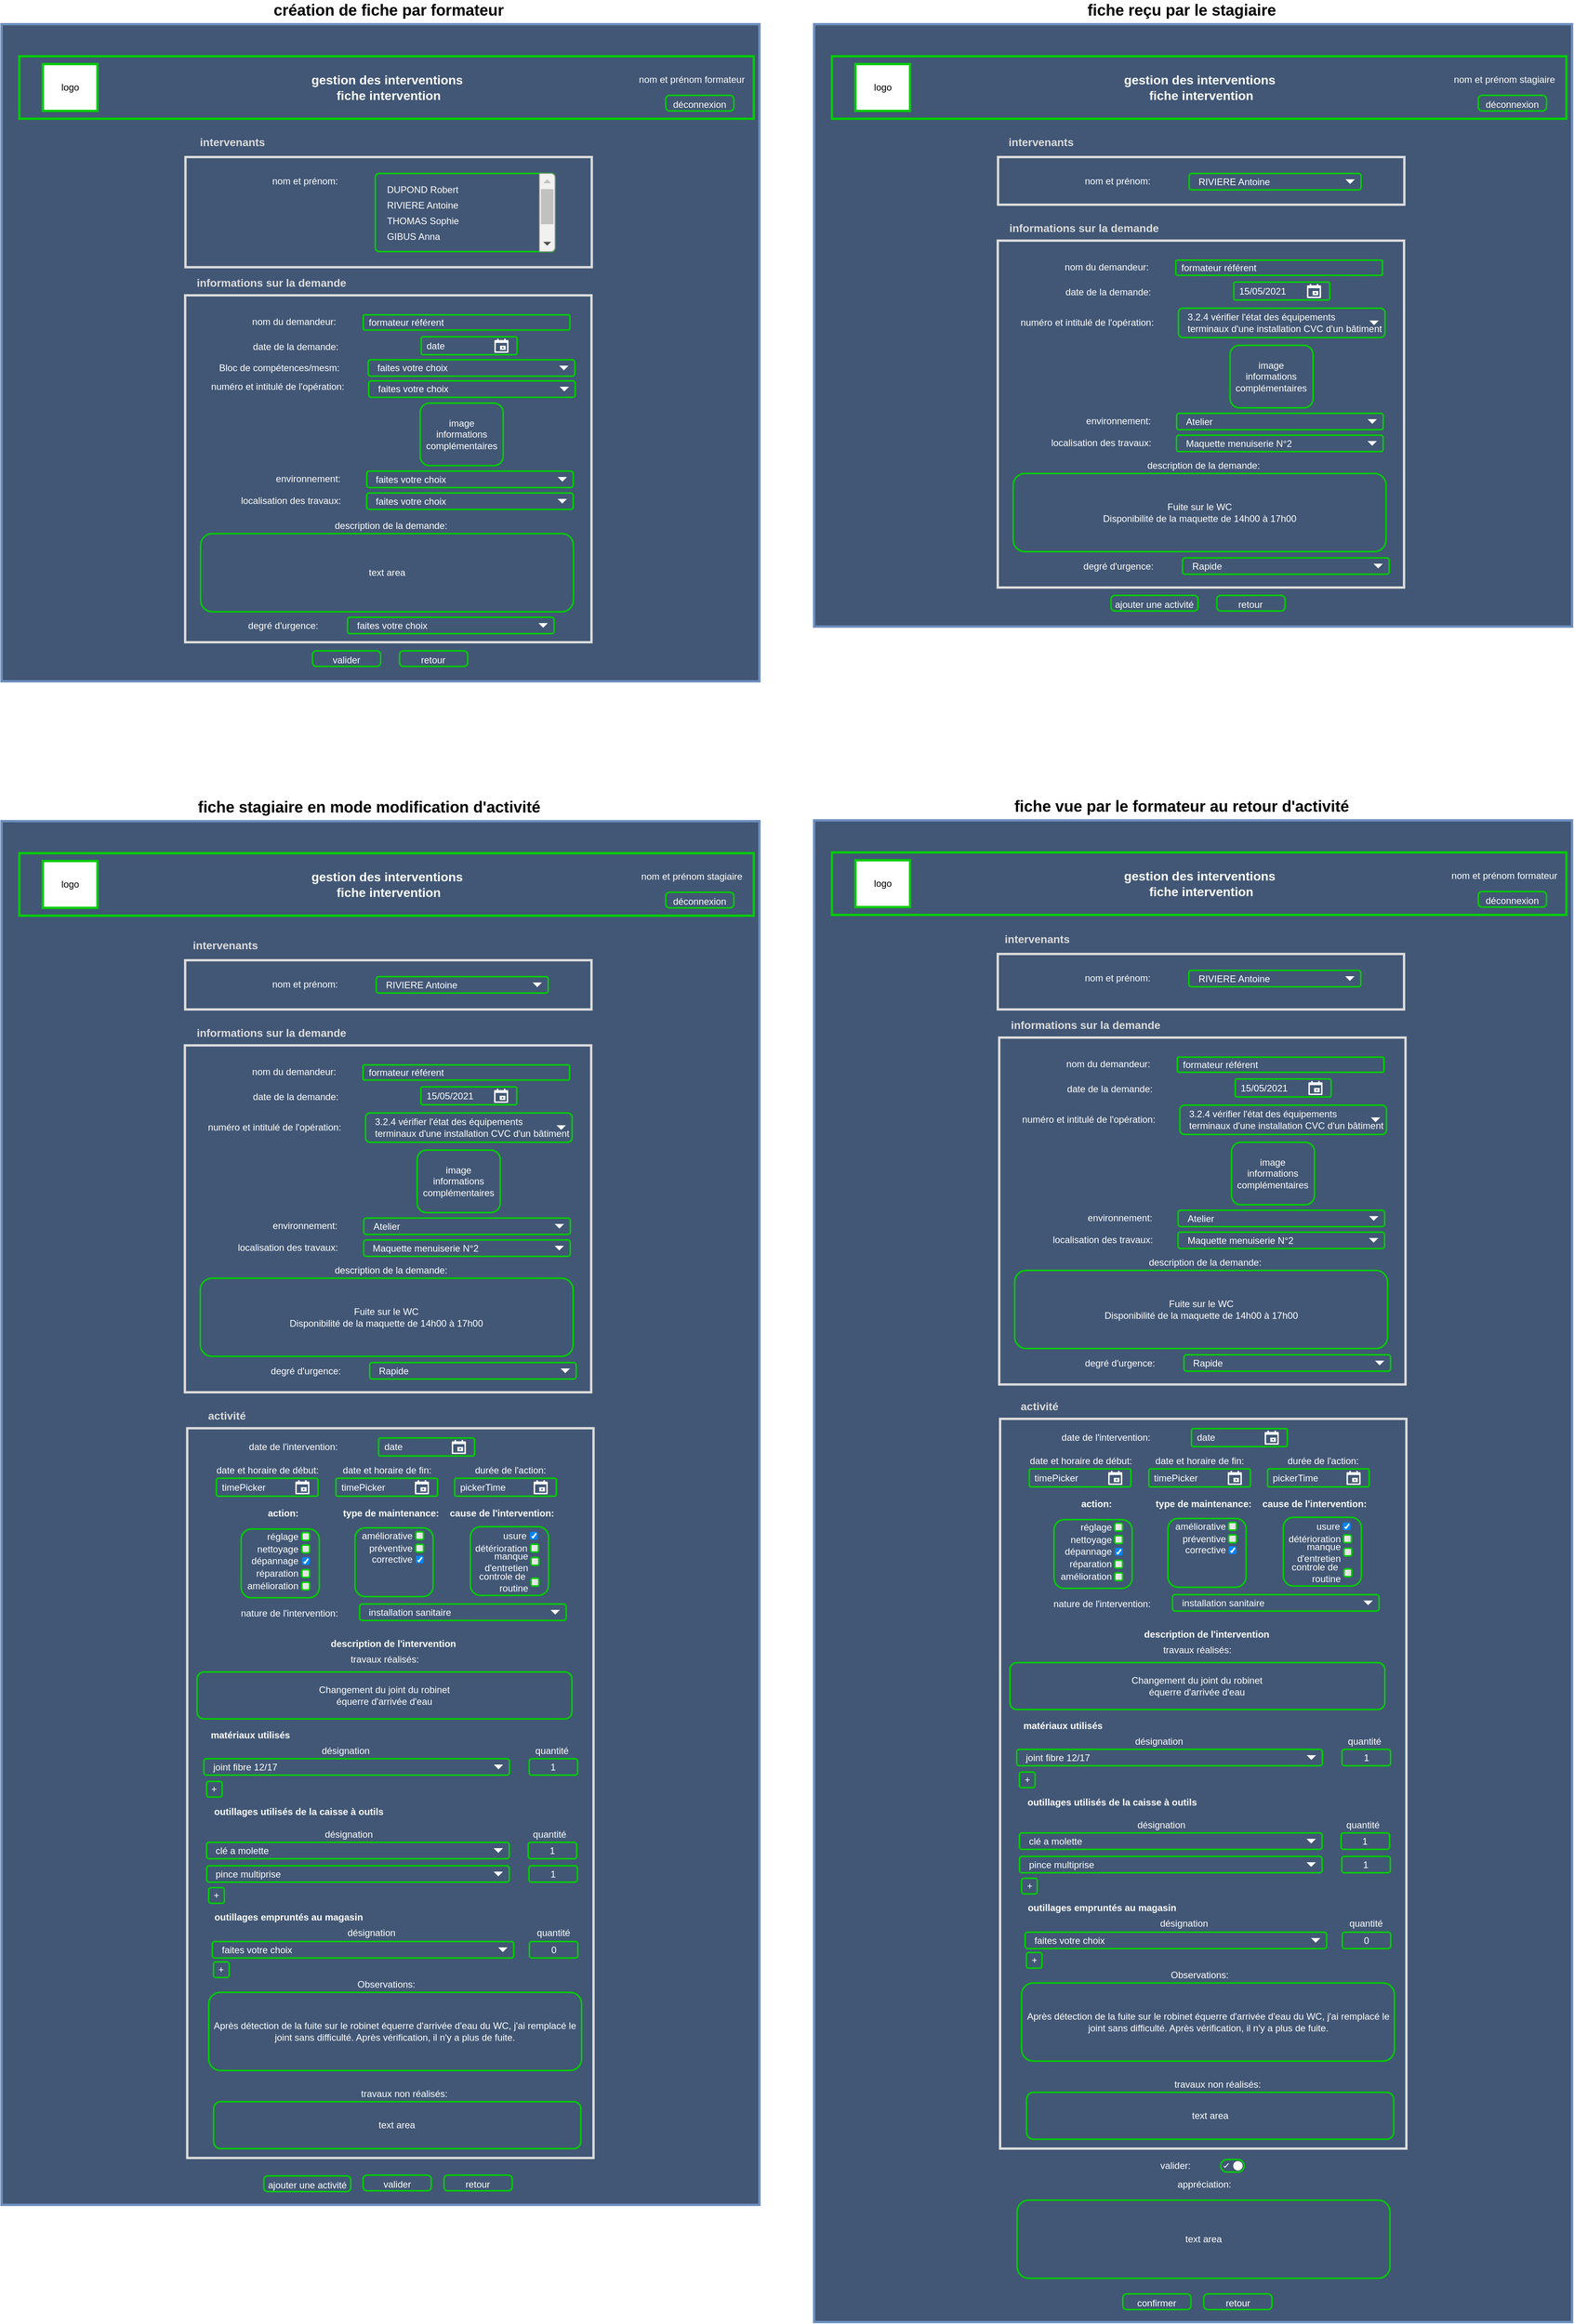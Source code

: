 <mxfile version="14.4.4" type="device"><diagram id="tv3QOq-MICWlFI4omKUR" name="Page-1"><mxGraphModel dx="1422" dy="762" grid="1" gridSize="10" guides="1" tooltips="1" connect="1" arrows="1" fold="1" page="1" pageScale="1" pageWidth="2500" pageHeight="2500" math="0" shadow="0"><root><mxCell id="0"/><mxCell id="1" parent="0"/><mxCell id="borMfbuMcdbXMt9ZOtKK-62" value="" style="rounded=0;whiteSpace=wrap;html=1;strokeWidth=3;strokeColor=#6C8EBF;fillColor=#425775;" parent="1" vertex="1"><mxGeometry x="390" y="1069" width="970" height="1771" as="geometry"/></mxCell><mxCell id="bz115-KL983n83hMZGC7-15" value="" style="rounded=0;whiteSpace=wrap;html=1;strokeWidth=3;strokeColor=#6C8EBF;fillColor=#425775;" parent="1" vertex="1"><mxGeometry x="390" y="49" width="970" height="841" as="geometry"/></mxCell><mxCell id="bz115-KL983n83hMZGC7-29" value="" style="rounded=0;whiteSpace=wrap;html=1;strokeWidth=3;fillColor=#425775;strokeColor=#DBDBDB;" parent="1" vertex="1"><mxGeometry x="625" y="396" width="520" height="444" as="geometry"/></mxCell><mxCell id="bz115-KL983n83hMZGC7-30" value="&lt;font color=&quot;#ffffff&quot;&gt;date de la demande:&lt;/font&gt;" style="text;html=1;align=center;verticalAlign=middle;resizable=0;points=[];autosize=1;" parent="1" vertex="1"><mxGeometry x="706.37" y="452" width="120" height="20" as="geometry"/></mxCell><mxCell id="bz115-KL983n83hMZGC7-38" value="&lt;font color=&quot;#dbdbdb&quot;&gt;&lt;span style=&quot;font-size: 14px&quot;&gt;&lt;b&gt;informations sur la demande&lt;/b&gt;&lt;/span&gt;&lt;/font&gt;" style="text;html=1;align=center;verticalAlign=middle;resizable=0;points=[];autosize=1;" parent="1" vertex="1"><mxGeometry x="630" y="370" width="210" height="20" as="geometry"/></mxCell><mxCell id="bz115-KL983n83hMZGC7-55" value="" style="rounded=0;whiteSpace=wrap;html=1;strokeWidth=3;fillColor=#425775;fontColor=#FFFFFF;strokeColor=#00CC00;" parent="1" vertex="1"><mxGeometry x="412.75" y="90" width="940" height="80" as="geometry"/></mxCell><mxCell id="bz115-KL983n83hMZGC7-56" value="&lt;font color=&quot;#000000&quot;&gt;logo&lt;/font&gt;" style="rounded=0;whiteSpace=wrap;html=1;strokeColor=#00CC00;strokeWidth=3;fontColor=#FFFFFF;fillColor=#FFFFFF;" parent="1" vertex="1"><mxGeometry x="442.75" y="100" width="70" height="60" as="geometry"/></mxCell><mxCell id="bz115-KL983n83hMZGC7-59" value="nom et prénom formateur" style="text;html=1;align=center;verticalAlign=middle;resizable=0;points=[];autosize=1;fontColor=#FFFFFF;" parent="1" vertex="1"><mxGeometry x="1197.75" y="110" width="150" height="20" as="geometry"/></mxCell><mxCell id="bz115-KL983n83hMZGC7-61" value="&lt;font style=&quot;font-size: 16px&quot;&gt;&lt;b&gt;gestion des interventions&lt;/b&gt;&lt;/font&gt;" style="text;html=1;align=center;verticalAlign=middle;resizable=0;points=[];autosize=1;fontColor=#FFFFFF;" parent="1" vertex="1"><mxGeometry x="777.75" y="110" width="210" height="20" as="geometry"/></mxCell><mxCell id="bz115-KL983n83hMZGC7-62" value="&lt;font style=&quot;font-size: 16px&quot;&gt;&lt;b&gt;fiche intervention&lt;/b&gt;&lt;/font&gt;" style="text;html=1;align=center;verticalAlign=middle;resizable=0;points=[];autosize=1;fontColor=#FFFFFF;" parent="1" vertex="1"><mxGeometry x="810" y="130" width="150" height="20" as="geometry"/></mxCell><mxCell id="bz115-KL983n83hMZGC7-66" value="&lt;font color=&quot;#000000&quot; size=&quot;1&quot;&gt;&lt;b style=&quot;font-size: 20px&quot;&gt;création de fiche par formateur&lt;/b&gt;&lt;/font&gt;" style="text;html=1;align=center;verticalAlign=middle;resizable=0;points=[];autosize=1;fontColor=#FFFFFF;" parent="1" vertex="1"><mxGeometry x="730" y="20" width="310" height="20" as="geometry"/></mxCell><mxCell id="bz115-KL983n83hMZGC7-142" value="description de la demande:" style="text;html=1;align=center;verticalAlign=middle;resizable=0;points=[];autosize=1;fontColor=#FFFFFF;" parent="1" vertex="1"><mxGeometry x="808" y="681" width="160" height="20" as="geometry"/></mxCell><mxCell id="bz115-KL983n83hMZGC7-143" value="text area" style="rounded=1;whiteSpace=wrap;html=1;strokeWidth=2;strokeColor=#00CC00;fillColor=none;fontColor=#fff;" parent="1" vertex="1"><mxGeometry x="644.75" y="701" width="477.25" height="100" as="geometry"/></mxCell><mxCell id="O-KYUYJkqlWkYC1DBjho-2" value="&lt;font color=&quot;#ffffff&quot; style=&quot;font-size: 12px&quot;&gt;déconnexion&lt;/font&gt;" style="html=1;shadow=0;dashed=0;shape=mxgraph.bootstrap.rrect;rSize=5;strokeWidth=2;fillColor=none;fontColor=#33A64C;whiteSpace=wrap;align=center;verticalAlign=middle;spacingLeft=0;fontStyle=0;fontSize=16;spacing=5;strokeColor=#00CC00;" parent="1" vertex="1"><mxGeometry x="1240" y="140" width="87.25" height="20" as="geometry"/></mxCell><mxCell id="O-KYUYJkqlWkYC1DBjho-4" value="&lt;font color=&quot;#ffffff&quot; style=&quot;font-size: 12px&quot;&gt;valider&lt;/font&gt;" style="html=1;shadow=0;dashed=0;shape=mxgraph.bootstrap.rrect;rSize=5;strokeWidth=2;fillColor=none;fontColor=#33A64C;whiteSpace=wrap;align=center;verticalAlign=middle;spacingLeft=0;fontStyle=0;fontSize=16;spacing=5;strokeColor=#00CC00;" parent="1" vertex="1"><mxGeometry x="787.93" y="851" width="87.25" height="20" as="geometry"/></mxCell><mxCell id="O-KYUYJkqlWkYC1DBjho-6" value="&lt;font color=&quot;#ffffff&quot; style=&quot;font-size: 12px&quot;&gt;retour&lt;/font&gt;" style="html=1;shadow=0;dashed=0;shape=mxgraph.bootstrap.rrect;rSize=5;strokeWidth=2;fillColor=none;fontColor=#33A64C;whiteSpace=wrap;align=center;verticalAlign=middle;spacingLeft=0;fontStyle=0;fontSize=16;spacing=5;strokeColor=#00CC00;" parent="1" vertex="1"><mxGeometry x="899.3" y="851" width="87.25" height="20" as="geometry"/></mxCell><mxCell id="O-KYUYJkqlWkYC1DBjho-47" value="&lt;font color=&quot;#ffffff&quot;&gt;date&lt;/font&gt;" style="rounded=1;arcSize=9;align=left;spacingLeft=5;html=1;strokeWidth=2;fontColor=#596780;fontSize=12;strokeColor=#00CC00;fillColor=none;" parent="1" vertex="1"><mxGeometry x="927.13" y="449" width="122.62" height="23" as="geometry"/></mxCell><mxCell id="O-KYUYJkqlWkYC1DBjho-48" value="" style="shape=mxgraph.gmdl.calendar;strokeColor=none" parent="O-KYUYJkqlWkYC1DBjho-47" vertex="1"><mxGeometry x="1" y="0.5" width="18" height="18" relative="1" as="geometry"><mxPoint x="-29" y="-9" as="offset"/></mxGeometry></mxCell><mxCell id="TPqINoN_2lFQt5v46zCn-2" value="" style="rounded=0;whiteSpace=wrap;html=1;strokeWidth=3;fillColor=#425775;strokeColor=#DBDBDB;" parent="1" vertex="1"><mxGeometry x="627.62" y="1846" width="520" height="934" as="geometry"/></mxCell><mxCell id="TPqINoN_2lFQt5v46zCn-3" value="" style="rounded=1;whiteSpace=wrap;html=1;strokeColor=#00CC00;strokeWidth=2;gradientColor=#ffffff;fontColor=#FFFFFF;fillColor=none;" parent="1" vertex="1"><mxGeometry x="696.62" y="1975" width="100" height="88" as="geometry"/></mxCell><mxCell id="TPqINoN_2lFQt5v46zCn-4" value="" style="rounded=1;whiteSpace=wrap;html=1;strokeColor=#00CC00;strokeWidth=2;gradientColor=#ffffff;fontColor=#FFFFFF;fillColor=none;" parent="1" vertex="1"><mxGeometry x="842.37" y="1973.5" width="100" height="88" as="geometry"/></mxCell><mxCell id="TPqINoN_2lFQt5v46zCn-5" value="&lt;font color=&quot;#ffffff&quot;&gt;date de l'intervention:&lt;/font&gt;" style="text;html=1;align=center;verticalAlign=middle;resizable=0;points=[];autosize=1;" parent="1" vertex="1"><mxGeometry x="697.62" y="1860" width="130" height="20" as="geometry"/></mxCell><mxCell id="TPqINoN_2lFQt5v46zCn-6" value="&lt;font color=&quot;#ffffff&quot;&gt;travaux réalisés:&lt;/font&gt;" style="text;html=1;align=center;verticalAlign=middle;resizable=0;points=[];autosize=1;" parent="1" vertex="1"><mxGeometry x="830.06" y="2132" width="100" height="20" as="geometry"/></mxCell><mxCell id="TPqINoN_2lFQt5v46zCn-7" value="&lt;font color=&quot;#dbdbdb&quot;&gt;&lt;span style=&quot;font-size: 14px&quot;&gt;&lt;b&gt;activité&lt;/b&gt;&lt;/span&gt;&lt;/font&gt;" style="text;html=1;align=center;verticalAlign=middle;resizable=0;points=[];autosize=1;" parent="1" vertex="1"><mxGeometry x="647.62" y="1820" width="60" height="20" as="geometry"/></mxCell><mxCell id="TPqINoN_2lFQt5v46zCn-8" value="&lt;font color=&quot;#ffffff&quot;&gt;travaux non réalisés:&lt;/font&gt;" style="text;html=1;align=center;verticalAlign=middle;resizable=0;points=[];autosize=1;" parent="1" vertex="1"><mxGeometry x="840.13" y="2688" width="130" height="20" as="geometry"/></mxCell><mxCell id="TPqINoN_2lFQt5v46zCn-9" value="&lt;font color=&quot;#ffffff&quot;&gt;Changement du joint du robinet&lt;br&gt;équerre d'arrivée d'eau&lt;br&gt;&lt;/font&gt;" style="rounded=1;whiteSpace=wrap;html=1;strokeWidth=2;fontColor=#333333;strokeColor=#00CC00;fillColor=none;" parent="1" vertex="1"><mxGeometry x="640.11" y="2158" width="479.89" height="60" as="geometry"/></mxCell><mxCell id="TPqINoN_2lFQt5v46zCn-10" value="&lt;font color=&quot;#ffffff&quot;&gt;text area&lt;/font&gt;" style="rounded=1;whiteSpace=wrap;html=1;strokeWidth=2;fontColor=#333333;strokeColor=#00CC00;fillColor=none;" parent="1" vertex="1"><mxGeometry x="661.39" y="2708" width="470" height="60" as="geometry"/></mxCell><mxCell id="TPqINoN_2lFQt5v46zCn-11" value="nature de l'intervention:" style="text;html=1;align=center;verticalAlign=middle;resizable=0;points=[];autosize=1;fontColor=#FFFFFF;" parent="1" vertex="1"><mxGeometry x="687.62" y="2073" width="140" height="20" as="geometry"/></mxCell><mxCell id="TPqINoN_2lFQt5v46zCn-12" value="&lt;font color=&quot;#ffffff&quot;&gt;date et horaire de début:&lt;/font&gt;" style="text;html=1;align=center;verticalAlign=middle;resizable=0;points=[];autosize=1;" parent="1" vertex="1"><mxGeometry x="655.37" y="1890" width="150" height="20" as="geometry"/></mxCell><mxCell id="TPqINoN_2lFQt5v46zCn-13" value="&lt;font color=&quot;#ffffff&quot;&gt;date et horaire de fin:&lt;/font&gt;" style="text;html=1;align=center;verticalAlign=middle;resizable=0;points=[];autosize=1;" parent="1" vertex="1"><mxGeometry x="818.0" y="1890" width="130" height="20" as="geometry"/></mxCell><mxCell id="TPqINoN_2lFQt5v46zCn-14" value="&lt;font color=&quot;#ffffff&quot;&gt;durée de l'action:&lt;/font&gt;" style="text;html=1;align=center;verticalAlign=middle;resizable=0;points=[];autosize=1;fontStyle=0" parent="1" vertex="1"><mxGeometry x="985.87" y="1890" width="110" height="20" as="geometry"/></mxCell><mxCell id="TPqINoN_2lFQt5v46zCn-21" value="action:" style="text;html=1;align=center;verticalAlign=middle;resizable=0;points=[];autosize=1;fontColor=#FFFFFF;fontStyle=1" parent="1" vertex="1"><mxGeometry x="725.25" y="1945" width="50" height="20" as="geometry"/></mxCell><mxCell id="TPqINoN_2lFQt5v46zCn-22" value="type de maintenance:" style="text;html=1;align=center;verticalAlign=middle;resizable=0;points=[];autosize=1;fontColor=#FFFFFF;fontStyle=1" parent="1" vertex="1"><mxGeometry x="818.0" y="1945" width="140" height="20" as="geometry"/></mxCell><mxCell id="TPqINoN_2lFQt5v46zCn-23" value="cause de l'intervention:" style="text;html=1;align=center;verticalAlign=middle;resizable=0;points=[];autosize=1;fontColor=#FFFFFF;fontStyle=1" parent="1" vertex="1"><mxGeometry x="955.0" y="1945" width="150" height="20" as="geometry"/></mxCell><mxCell id="TPqINoN_2lFQt5v46zCn-24" value="désignation" style="text;html=1;align=center;verticalAlign=middle;resizable=0;points=[];autosize=1;fontColor=#FFFFFF;" parent="1" vertex="1"><mxGeometry x="790.49" y="2249" width="80" height="20" as="geometry"/></mxCell><mxCell id="TPqINoN_2lFQt5v46zCn-25" value="+" style="whiteSpace=wrap;html=1;aspect=fixed;strokeColor=#00CC00;strokeWidth=2;fillColor=#425775;fontColor=#FFFFFF;rounded=1;" parent="1" vertex="1"><mxGeometry x="652.36" y="2298" width="20" height="20" as="geometry"/></mxCell><mxCell id="TPqINoN_2lFQt5v46zCn-27" value="Observations:" style="text;html=1;align=center;verticalAlign=middle;resizable=0;points=[];autosize=1;fontColor=#FFFFFF;" parent="1" vertex="1"><mxGeometry x="837.37" y="2548" width="90" height="20" as="geometry"/></mxCell><mxCell id="TPqINoN_2lFQt5v46zCn-28" value="Après détection de la fuite sur le robinet équerre d'arrivée d'eau du WC, j'ai remplacé le joint sans difficulté. Après vérification, il n'y a plus de fuite." style="rounded=1;whiteSpace=wrap;html=1;strokeWidth=2;strokeColor=#00CC00;fillColor=none;fontColor=#fff;" parent="1" vertex="1"><mxGeometry x="655.12" y="2568" width="477.25" height="100" as="geometry"/></mxCell><mxCell id="TPqINoN_2lFQt5v46zCn-31" value="&lt;font color=&quot;#ffffff&quot; style=&quot;font-size: 12px&quot;&gt;valider&lt;/font&gt;" style="html=1;shadow=0;dashed=0;shape=mxgraph.bootstrap.rrect;rSize=5;strokeWidth=2;fillColor=none;fontColor=#33A64C;whiteSpace=wrap;align=center;verticalAlign=middle;spacingLeft=0;fontStyle=0;fontSize=16;spacing=5;strokeColor=#00CC00;" parent="1" vertex="1"><mxGeometry x="852.67" y="2802" width="87.25" height="20" as="geometry"/></mxCell><mxCell id="TPqINoN_2lFQt5v46zCn-32" value="&lt;font color=&quot;#ffffff&quot; style=&quot;font-size: 12px&quot;&gt;retour&lt;/font&gt;" style="html=1;shadow=0;dashed=0;shape=mxgraph.bootstrap.rrect;rSize=5;strokeWidth=2;fillColor=none;fontColor=#33A64C;whiteSpace=wrap;align=center;verticalAlign=middle;spacingLeft=0;fontStyle=0;fontSize=16;spacing=5;strokeColor=#00CC00;" parent="1" vertex="1"><mxGeometry x="956.3" y="2802" width="87.25" height="20" as="geometry"/></mxCell><mxCell id="TPqINoN_2lFQt5v46zCn-33" value="dépannage" style="html=1;shadow=0;dashed=0;shape=mxgraph.bootstrap.checkbox2;labelPosition=left;verticalLabelPosition=middle;align=right;verticalAlign=middle;checked=1;spacing=5;checkedFill=#0085FC;checkedStroke=#ffffff;strokeWidth=2;fontColor=#FFFFFF;gradientColor=#ffffff;strokeColor=#00CC00;" parent="1" vertex="1"><mxGeometry x="774.37" y="2011" width="10" height="10" as="geometry"/></mxCell><mxCell id="TPqINoN_2lFQt5v46zCn-34" value="nettoyage" style="html=1;shadow=0;dashed=0;shape=mxgraph.bootstrap.checkbox2;labelPosition=left;verticalLabelPosition=middle;align=right;verticalAlign=middle;gradientColor=#DEDEDE;fillColor=#EDEDED;checked=0;spacing=5;checkedFill=#0085FC;checkedStroke=#ffffff;strokeColor=#00CC00;strokeWidth=2;flipH=1;direction=south;labelBorderColor=none;fontColor=#FFFFFF;" parent="1" vertex="1"><mxGeometry x="774.37" y="1995.5" width="10" height="10" as="geometry"/></mxCell><mxCell id="TPqINoN_2lFQt5v46zCn-35" value="réglage" style="html=1;shadow=0;dashed=0;shape=mxgraph.bootstrap.checkbox2;labelPosition=left;verticalLabelPosition=middle;align=right;verticalAlign=middle;gradientColor=#DEDEDE;fillColor=#EDEDED;checked=0;spacing=5;checkedFill=#0085FC;checkedStroke=#ffffff;strokeColor=#00CC00;strokeWidth=2;flipH=1;direction=south;labelBorderColor=none;fontColor=#FFFFFF;" parent="1" vertex="1"><mxGeometry x="774.37" y="1979.5" width="10" height="10" as="geometry"/></mxCell><mxCell id="TPqINoN_2lFQt5v46zCn-36" value="réparation" style="html=1;shadow=0;dashed=0;shape=mxgraph.bootstrap.checkbox2;labelPosition=left;verticalLabelPosition=middle;align=right;verticalAlign=middle;gradientColor=#DEDEDE;fillColor=#EDEDED;checked=0;spacing=5;checkedFill=#0085FC;checkedStroke=#ffffff;strokeColor=#00CC00;strokeWidth=2;flipH=1;direction=south;labelBorderColor=none;fontColor=#FFFFFF;" parent="1" vertex="1"><mxGeometry x="774.37" y="2027" width="10" height="10" as="geometry"/></mxCell><mxCell id="TPqINoN_2lFQt5v46zCn-37" value="amélioration" style="html=1;shadow=0;dashed=0;shape=mxgraph.bootstrap.checkbox2;labelPosition=left;verticalLabelPosition=middle;align=right;verticalAlign=middle;gradientColor=#DEDEDE;fillColor=#EDEDED;checked=0;spacing=5;checkedFill=#0085FC;checkedStroke=#ffffff;strokeColor=#00CC00;strokeWidth=2;flipH=1;direction=south;labelBorderColor=none;fontColor=#FFFFFF;" parent="1" vertex="1"><mxGeometry x="774.37" y="2043" width="10" height="10" as="geometry"/></mxCell><mxCell id="TPqINoN_2lFQt5v46zCn-38" value="corrective" style="html=1;shadow=0;dashed=0;shape=mxgraph.bootstrap.checkbox2;labelPosition=left;verticalLabelPosition=middle;align=right;verticalAlign=middle;checked=1;spacing=5;checkedFill=#0085FC;checkedStroke=#ffffff;strokeWidth=2;fontColor=#FFFFFF;gradientColor=#ffffff;strokeColor=#00CC00;" parent="1" vertex="1"><mxGeometry x="920.12" y="2009" width="10" height="10" as="geometry"/></mxCell><mxCell id="TPqINoN_2lFQt5v46zCn-39" value="améliorative" style="html=1;shadow=0;dashed=0;shape=mxgraph.bootstrap.checkbox2;labelPosition=left;verticalLabelPosition=middle;align=right;verticalAlign=middle;gradientColor=#DEDEDE;fillColor=#EDEDED;checked=0;spacing=5;checkedFill=#0085FC;checkedStroke=#ffffff;strokeColor=#00CC00;strokeWidth=2;flipH=1;direction=south;labelBorderColor=none;fontColor=#FFFFFF;" parent="1" vertex="1"><mxGeometry x="920.12" y="1978.5" width="10" height="10" as="geometry"/></mxCell><mxCell id="TPqINoN_2lFQt5v46zCn-40" value="préventive" style="html=1;shadow=0;dashed=0;shape=mxgraph.bootstrap.checkbox2;labelPosition=left;verticalLabelPosition=middle;align=right;verticalAlign=middle;gradientColor=#DEDEDE;fillColor=#EDEDED;checked=0;spacing=5;checkedFill=#0085FC;checkedStroke=#ffffff;strokeColor=#00CC00;strokeWidth=2;flipH=1;direction=south;labelBorderColor=none;fontColor=#FFFFFF;" parent="1" vertex="1"><mxGeometry x="920.12" y="1994.5" width="10" height="10" as="geometry"/></mxCell><mxCell id="TPqINoN_2lFQt5v46zCn-41" value="" style="rounded=1;whiteSpace=wrap;html=1;strokeColor=#00CC00;strokeWidth=2;gradientColor=#ffffff;fontColor=#FFFFFF;fillColor=none;" parent="1" vertex="1"><mxGeometry x="990.0" y="1972" width="100" height="88" as="geometry"/></mxCell><mxCell id="TPqINoN_2lFQt5v46zCn-42" value="usure" style="html=1;shadow=0;dashed=0;shape=mxgraph.bootstrap.checkbox2;labelPosition=left;verticalLabelPosition=middle;align=right;verticalAlign=middle;checked=1;spacing=5;checkedFill=#0085FC;checkedStroke=#ffffff;strokeWidth=2;fontColor=#FFFFFF;gradientColor=#ffffff;strokeColor=#00CC00;" parent="1" vertex="1"><mxGeometry x="1066.24" y="1978.5" width="10" height="10" as="geometry"/></mxCell><mxCell id="TPqINoN_2lFQt5v46zCn-43" value="détérioration" style="html=1;shadow=0;dashed=0;shape=mxgraph.bootstrap.checkbox2;labelPosition=left;verticalLabelPosition=middle;align=right;verticalAlign=middle;gradientColor=#DEDEDE;fillColor=#EDEDED;checked=0;spacing=5;checkedFill=#0085FC;checkedStroke=#ffffff;strokeColor=#00CC00;strokeWidth=2;flipH=1;direction=south;labelBorderColor=none;fontColor=#FFFFFF;" parent="1" vertex="1"><mxGeometry x="1067.24" y="1994.5" width="10" height="10" as="geometry"/></mxCell><mxCell id="TPqINoN_2lFQt5v46zCn-44" value="manque&lt;br&gt;d'entretien" style="html=1;shadow=0;dashed=0;shape=mxgraph.bootstrap.checkbox2;labelPosition=left;verticalLabelPosition=middle;align=right;verticalAlign=middle;gradientColor=#DEDEDE;fillColor=#EDEDED;checked=0;spacing=5;checkedFill=#0085FC;checkedStroke=#ffffff;strokeColor=#00CC00;strokeWidth=2;flipH=1;direction=south;labelBorderColor=none;fontColor=#FFFFFF;" parent="1" vertex="1"><mxGeometry x="1067.75" y="2011.5" width="10" height="10" as="geometry"/></mxCell><mxCell id="TPqINoN_2lFQt5v46zCn-45" value="controle de&amp;nbsp;&lt;br&gt;routine" style="html=1;shadow=0;dashed=0;shape=mxgraph.bootstrap.checkbox2;labelPosition=left;verticalLabelPosition=middle;align=right;verticalAlign=middle;gradientColor=#DEDEDE;fillColor=#EDEDED;checked=0;spacing=5;checkedFill=#0085FC;checkedStroke=#ffffff;strokeColor=#00CC00;strokeWidth=2;flipH=1;direction=south;labelBorderColor=none;fontColor=#FFFFFF;" parent="1" vertex="1"><mxGeometry x="1067.75" y="2038" width="10" height="10" as="geometry"/></mxCell><mxCell id="TPqINoN_2lFQt5v46zCn-46" value="&lt;font color=&quot;#ffffff&quot;&gt;date&lt;/font&gt;" style="rounded=1;arcSize=9;align=left;spacingLeft=5;html=1;strokeWidth=2;fontColor=#596780;fontSize=12;strokeColor=#00CC00;fillColor=none;" parent="1" vertex="1"><mxGeometry x="872.62" y="1858.5" width="122.62" height="23" as="geometry"/></mxCell><mxCell id="TPqINoN_2lFQt5v46zCn-47" value="" style="shape=mxgraph.gmdl.calendar;strokeColor=none" parent="TPqINoN_2lFQt5v46zCn-46" vertex="1"><mxGeometry x="1" y="0.5" width="18" height="18" relative="1" as="geometry"><mxPoint x="-29" y="-9" as="offset"/></mxGeometry></mxCell><mxCell id="TPqINoN_2lFQt5v46zCn-48" value="&lt;font color=&quot;#ffffff&quot;&gt;timePicker&lt;/font&gt;" style="rounded=1;arcSize=9;align=left;spacingLeft=5;html=1;strokeWidth=2;fontColor=#596780;fontSize=12;strokeColor=#00CC00;fillColor=none;" parent="1" vertex="1"><mxGeometry x="665.0" y="1910" width="130" height="23" as="geometry"/></mxCell><mxCell id="TPqINoN_2lFQt5v46zCn-49" value="" style="shape=mxgraph.gmdl.calendar;strokeColor=none" parent="TPqINoN_2lFQt5v46zCn-48" vertex="1"><mxGeometry x="1" y="0.5" width="18" height="18" relative="1" as="geometry"><mxPoint x="-29" y="-9" as="offset"/></mxGeometry></mxCell><mxCell id="TPqINoN_2lFQt5v46zCn-50" value="&lt;font color=&quot;#ffffff&quot;&gt;timePicker&lt;/font&gt;" style="rounded=1;arcSize=9;align=left;spacingLeft=5;html=1;strokeWidth=2;fontColor=#596780;fontSize=12;strokeColor=#00CC00;fillColor=none;" parent="1" vertex="1"><mxGeometry x="818.0" y="1910" width="130" height="23" as="geometry"/></mxCell><mxCell id="TPqINoN_2lFQt5v46zCn-51" value="" style="shape=mxgraph.gmdl.calendar;strokeColor=none" parent="TPqINoN_2lFQt5v46zCn-50" vertex="1"><mxGeometry x="1" y="0.5" width="18" height="18" relative="1" as="geometry"><mxPoint x="-29" y="-9" as="offset"/></mxGeometry></mxCell><mxCell id="TPqINoN_2lFQt5v46zCn-52" value="&lt;font color=&quot;#ffffff&quot;&gt;pickerTime&lt;/font&gt;" style="rounded=1;arcSize=9;align=left;spacingLeft=5;html=1;strokeWidth=2;fontColor=#596780;fontSize=12;strokeColor=#00CC00;fillColor=none;" parent="1" vertex="1"><mxGeometry x="970.0" y="1910" width="130" height="23" as="geometry"/></mxCell><mxCell id="TPqINoN_2lFQt5v46zCn-53" value="" style="shape=mxgraph.gmdl.calendar;strokeColor=none" parent="TPqINoN_2lFQt5v46zCn-52" vertex="1"><mxGeometry x="1" y="0.5" width="18" height="18" relative="1" as="geometry"><mxPoint x="-29" y="-9" as="offset"/></mxGeometry></mxCell><mxCell id="TPqINoN_2lFQt5v46zCn-54" value="installation sanitaire" style="rounded=1;html=1;align=left;fontSize=12;spacingLeft=10;strokeWidth=2;strokeColor=#00CC00;fillColor=none;fontColor=#fff;" parent="1" vertex="1"><mxGeometry x="848.25" y="2071" width="264.37" height="21" as="geometry"/></mxCell><mxCell id="TPqINoN_2lFQt5v46zCn-55" value="" style="shape=triangle;direction=south;strokeColor=none;html=1;fillColor=#fff;" parent="TPqINoN_2lFQt5v46zCn-54" vertex="1"><mxGeometry x="1" y="0.5" width="12" height="6" relative="1" as="geometry"><mxPoint x="-20" y="-3" as="offset"/></mxGeometry></mxCell><mxCell id="TPqINoN_2lFQt5v46zCn-56" value="joint fibre 12/17" style="rounded=1;html=1;align=left;fontSize=12;spacingLeft=10;strokeWidth=2;strokeColor=#00CC00;fillColor=none;fontColor=#fff;" parent="1" vertex="1"><mxGeometry x="648.93" y="2269" width="391.07" height="21" as="geometry"/></mxCell><mxCell id="TPqINoN_2lFQt5v46zCn-57" value="" style="shape=triangle;direction=south;strokeColor=none;html=1;fillColor=#fff;" parent="TPqINoN_2lFQt5v46zCn-56" vertex="1"><mxGeometry x="1" y="0.5" width="12" height="6" relative="1" as="geometry"><mxPoint x="-20" y="-3" as="offset"/></mxGeometry></mxCell><mxCell id="TPqINoN_2lFQt5v46zCn-66" value="numéro et intitulé de l'opération:" style="text;html=1;align=center;verticalAlign=middle;resizable=0;points=[];autosize=1;fontColor=#FFFFFF;" parent="1" vertex="1"><mxGeometry x="647.75" y="503" width="190" height="20" as="geometry"/></mxCell><mxCell id="TPqINoN_2lFQt5v46zCn-67" value="faites votre choix" style="rounded=1;html=1;align=left;fontSize=12;spacingLeft=10;strokeWidth=2;strokeColor=#00CC00;fillColor=none;fontColor=#fff;" parent="1" vertex="1"><mxGeometry x="859.88" y="505.5" width="264.37" height="21" as="geometry"/></mxCell><mxCell id="TPqINoN_2lFQt5v46zCn-68" value="" style="shape=triangle;direction=south;strokeColor=none;html=1;fillColor=#fff;" parent="TPqINoN_2lFQt5v46zCn-67" vertex="1"><mxGeometry x="1" y="0.5" width="12" height="6" relative="1" as="geometry"><mxPoint x="-20" y="-3" as="offset"/></mxGeometry></mxCell><mxCell id="TPqINoN_2lFQt5v46zCn-72" value="localisation des travaux:" style="text;html=1;align=center;verticalAlign=middle;resizable=0;points=[];autosize=1;fontColor=#FFFFFF;" parent="1" vertex="1"><mxGeometry x="690.12" y="649" width="140" height="20" as="geometry"/></mxCell><mxCell id="TPqINoN_2lFQt5v46zCn-73" value="faites votre choix" style="rounded=1;html=1;align=left;fontSize=12;spacingLeft=10;strokeWidth=2;fillColor=none;fontColor=#fff;strokeColor=#00CC00;" parent="1" vertex="1"><mxGeometry x="857.25" y="649" width="264.37" height="21" as="geometry"/></mxCell><mxCell id="TPqINoN_2lFQt5v46zCn-74" value="" style="shape=triangle;direction=south;strokeColor=none;html=1;fillColor=#fff;" parent="TPqINoN_2lFQt5v46zCn-73" vertex="1"><mxGeometry x="1" y="0.5" width="12" height="6" relative="1" as="geometry"><mxPoint x="-20" y="-3" as="offset"/></mxGeometry></mxCell><mxCell id="borMfbuMcdbXMt9ZOtKK-2" value="image&lt;br&gt;informations complémentaires" style="rounded=1;whiteSpace=wrap;html=1;strokeWidth=2;strokeColor=#00CC00;fillColor=none;fontColor=#fff;" parent="1" vertex="1"><mxGeometry x="925.76" y="534" width="106.24" height="80" as="geometry"/></mxCell><mxCell id="borMfbuMcdbXMt9ZOtKK-4" value="&lt;font color=&quot;#ffffff&quot;&gt;formateur référent&lt;/font&gt;" style="rounded=1;arcSize=9;align=left;spacingLeft=5;html=1;strokeWidth=2;fontColor=#B3BAC5;fontSize=12;strokeColor=#00CC00;fillColor=none;aspect=fixed;" parent="1" vertex="1"><mxGeometry x="852.99" y="421" width="264.37" height="19.32" as="geometry"/></mxCell><mxCell id="borMfbuMcdbXMt9ZOtKK-5" value="&lt;font color=&quot;#ffffff&quot;&gt;nom du demandeur:&lt;/font&gt;" style="text;html=1;align=center;verticalAlign=middle;resizable=0;points=[];autosize=1;" parent="1" vertex="1"><mxGeometry x="704.25" y="420" width="120" height="20" as="geometry"/></mxCell><mxCell id="borMfbuMcdbXMt9ZOtKK-7" value="&lt;font color=&quot;#ffffff&quot;&gt;degré d'urgence:&lt;/font&gt;" style="text;html=1;align=center;verticalAlign=middle;resizable=0;points=[];autosize=1;" parent="1" vertex="1"><mxGeometry x="695.38" y="809" width="110" height="20" as="geometry"/></mxCell><mxCell id="borMfbuMcdbXMt9ZOtKK-8" value="&lt;font color=&quot;#dbdbdb&quot;&gt;&lt;span style=&quot;font-size: 14px&quot;&gt;&lt;b&gt;intervenants&lt;/b&gt;&lt;/span&gt;&lt;/font&gt;" style="text;html=1;align=center;verticalAlign=middle;resizable=0;points=[];autosize=1;" parent="1" vertex="1"><mxGeometry x="635" y="190" width="100" height="20" as="geometry"/></mxCell><mxCell id="borMfbuMcdbXMt9ZOtKK-9" value="" style="rounded=0;whiteSpace=wrap;html=1;strokeWidth=3;strokeColor=#DBDBDB;fillColor=none;" parent="1" vertex="1"><mxGeometry x="625.38" y="219" width="520" height="141" as="geometry"/></mxCell><mxCell id="borMfbuMcdbXMt9ZOtKK-10" value="nom et prénom:" style="text;html=1;align=center;verticalAlign=middle;resizable=0;points=[];autosize=1;fontColor=#FFFFFF;" parent="1" vertex="1"><mxGeometry x="728.38" y="240" width="100" height="20" as="geometry"/></mxCell><mxCell id="borMfbuMcdbXMt9ZOtKK-15" value="&lt;font color=&quot;#000000&quot; size=&quot;1&quot;&gt;&lt;b style=&quot;font-size: 20px&quot;&gt;fiche reçu par le stagiaire&lt;/b&gt;&lt;/font&gt;" style="text;html=1;align=center;verticalAlign=middle;resizable=0;points=[];autosize=1;fontColor=#FFFFFF;" parent="1" vertex="1"><mxGeometry x="1770" y="20" width="260" height="20" as="geometry"/></mxCell><mxCell id="borMfbuMcdbXMt9ZOtKK-16" value="" style="rounded=0;whiteSpace=wrap;html=1;strokeWidth=3;strokeColor=#6C8EBF;fillColor=#425775;" parent="1" vertex="1"><mxGeometry x="1430" y="49" width="970" height="771" as="geometry"/></mxCell><mxCell id="borMfbuMcdbXMt9ZOtKK-17" value="" style="rounded=0;whiteSpace=wrap;html=1;strokeWidth=3;fillColor=#425775;strokeColor=#DBDBDB;" parent="1" vertex="1"><mxGeometry x="1665" y="326" width="520" height="444" as="geometry"/></mxCell><mxCell id="borMfbuMcdbXMt9ZOtKK-18" value="&lt;font color=&quot;#ffffff&quot;&gt;date de la demande:&lt;/font&gt;" style="text;html=1;align=center;verticalAlign=middle;resizable=0;points=[];autosize=1;" parent="1" vertex="1"><mxGeometry x="1746.37" y="382" width="120" height="20" as="geometry"/></mxCell><mxCell id="borMfbuMcdbXMt9ZOtKK-19" value="&lt;font color=&quot;#dbdbdb&quot;&gt;&lt;span style=&quot;font-size: 14px&quot;&gt;&lt;b&gt;informations sur la demande&lt;/b&gt;&lt;/span&gt;&lt;/font&gt;" style="text;html=1;align=center;verticalAlign=middle;resizable=0;points=[];autosize=1;" parent="1" vertex="1"><mxGeometry x="1670" y="300" width="210" height="20" as="geometry"/></mxCell><mxCell id="borMfbuMcdbXMt9ZOtKK-21" value="" style="rounded=0;whiteSpace=wrap;html=1;strokeWidth=3;fillColor=#425775;fontColor=#FFFFFF;strokeColor=#00CC00;" parent="1" vertex="1"><mxGeometry x="1452.75" y="90" width="940" height="80" as="geometry"/></mxCell><mxCell id="borMfbuMcdbXMt9ZOtKK-22" value="&lt;font color=&quot;#000000&quot;&gt;logo&lt;/font&gt;" style="rounded=0;whiteSpace=wrap;html=1;strokeColor=#00CC00;strokeWidth=3;fontColor=#FFFFFF;fillColor=#FFFFFF;" parent="1" vertex="1"><mxGeometry x="1482.75" y="100" width="70" height="60" as="geometry"/></mxCell><mxCell id="borMfbuMcdbXMt9ZOtKK-23" value="nom et prénom stagiaire" style="text;html=1;align=center;verticalAlign=middle;resizable=0;points=[];autosize=1;fontColor=#FFFFFF;" parent="1" vertex="1"><mxGeometry x="2242.75" y="110" width="140" height="20" as="geometry"/></mxCell><mxCell id="borMfbuMcdbXMt9ZOtKK-24" value="&lt;font style=&quot;font-size: 16px&quot;&gt;&lt;b&gt;gestion des interventions&lt;/b&gt;&lt;/font&gt;" style="text;html=1;align=center;verticalAlign=middle;resizable=0;points=[];autosize=1;fontColor=#FFFFFF;" parent="1" vertex="1"><mxGeometry x="1817.75" y="110" width="210" height="20" as="geometry"/></mxCell><mxCell id="borMfbuMcdbXMt9ZOtKK-25" value="&lt;font style=&quot;font-size: 16px&quot;&gt;&lt;b&gt;fiche intervention&lt;/b&gt;&lt;/font&gt;" style="text;html=1;align=center;verticalAlign=middle;resizable=0;points=[];autosize=1;fontColor=#FFFFFF;" parent="1" vertex="1"><mxGeometry x="1850" y="130" width="150" height="20" as="geometry"/></mxCell><mxCell id="borMfbuMcdbXMt9ZOtKK-26" value="description de la demande:" style="text;html=1;align=center;verticalAlign=middle;resizable=0;points=[];autosize=1;fontColor=#FFFFFF;" parent="1" vertex="1"><mxGeometry x="1848" y="604" width="160" height="20" as="geometry"/></mxCell><mxCell id="borMfbuMcdbXMt9ZOtKK-27" value="&lt;div&gt;Fuite sur le WC&lt;/div&gt;&lt;div&gt;Disponibilité de la maquette de 14h00 à 17h00&lt;/div&gt;" style="rounded=1;whiteSpace=wrap;html=1;strokeWidth=2;strokeColor=#00CC00;fillColor=none;fontColor=#fff;" parent="1" vertex="1"><mxGeometry x="1684.75" y="624" width="477.25" height="100" as="geometry"/></mxCell><mxCell id="borMfbuMcdbXMt9ZOtKK-28" value="&lt;font color=&quot;#ffffff&quot; style=&quot;font-size: 12px&quot;&gt;déconnexion&lt;/font&gt;" style="html=1;shadow=0;dashed=0;shape=mxgraph.bootstrap.rrect;rSize=5;strokeWidth=2;fillColor=none;fontColor=#33A64C;whiteSpace=wrap;align=center;verticalAlign=middle;spacingLeft=0;fontStyle=0;fontSize=16;spacing=5;strokeColor=#00CC00;" parent="1" vertex="1"><mxGeometry x="2280" y="140" width="87.25" height="20" as="geometry"/></mxCell><mxCell id="borMfbuMcdbXMt9ZOtKK-29" value="&lt;font color=&quot;#ffffff&quot; style=&quot;font-size: 12px&quot;&gt;ajouter une activité&lt;/font&gt;" style="html=1;shadow=0;dashed=0;shape=mxgraph.bootstrap.rrect;rSize=5;strokeWidth=2;fillColor=none;fontColor=#33A64C;whiteSpace=wrap;align=center;verticalAlign=middle;spacingLeft=0;fontStyle=0;fontSize=16;spacing=5;strokeColor=#00CC00;" parent="1" vertex="1"><mxGeometry x="1810" y="780" width="111.25" height="20" as="geometry"/></mxCell><mxCell id="borMfbuMcdbXMt9ZOtKK-30" value="&lt;font color=&quot;#ffffff&quot; style=&quot;font-size: 12px&quot;&gt;retour&lt;/font&gt;" style="html=1;shadow=0;dashed=0;shape=mxgraph.bootstrap.rrect;rSize=5;strokeWidth=2;fillColor=none;fontColor=#33A64C;whiteSpace=wrap;align=center;verticalAlign=middle;spacingLeft=0;fontStyle=0;fontSize=16;spacing=5;strokeColor=#00CC00;" parent="1" vertex="1"><mxGeometry x="1945.37" y="780" width="87.25" height="20" as="geometry"/></mxCell><mxCell id="borMfbuMcdbXMt9ZOtKK-31" value="&lt;font color=&quot;#ffffff&quot;&gt;15/05/2021&lt;/font&gt;" style="rounded=1;arcSize=9;align=left;spacingLeft=5;html=1;strokeWidth=2;fontColor=#596780;fontSize=12;strokeColor=#00CC00;fillColor=none;" parent="1" vertex="1"><mxGeometry x="1967.13" y="379" width="122.62" height="23" as="geometry"/></mxCell><mxCell id="borMfbuMcdbXMt9ZOtKK-32" value="" style="shape=mxgraph.gmdl.calendar;strokeColor=none" parent="borMfbuMcdbXMt9ZOtKK-31" vertex="1"><mxGeometry x="1" y="0.5" width="18" height="18" relative="1" as="geometry"><mxPoint x="-29" y="-9" as="offset"/></mxGeometry></mxCell><mxCell id="borMfbuMcdbXMt9ZOtKK-35" value="numéro et intitulé de l'opération:" style="text;html=1;align=center;verticalAlign=middle;resizable=0;points=[];autosize=1;fontColor=#FFFFFF;" parent="1" vertex="1"><mxGeometry x="1684.12" y="421.25" width="190" height="20" as="geometry"/></mxCell><mxCell id="borMfbuMcdbXMt9ZOtKK-36" value="3.2.4 vérifier l'état des équipements&lt;br&gt;terminaux d'une installation CVC d'un bâtiment" style="rounded=1;html=1;align=left;fontSize=12;spacingLeft=10;strokeWidth=2;strokeColor=#00CC00;fillColor=none;fontColor=#fff;" parent="1" vertex="1"><mxGeometry x="1896.25" y="412.5" width="264.37" height="37.5" as="geometry"/></mxCell><mxCell id="borMfbuMcdbXMt9ZOtKK-37" value="" style="shape=triangle;direction=south;strokeColor=none;html=1;fillColor=#fff;" parent="borMfbuMcdbXMt9ZOtKK-36" vertex="1"><mxGeometry x="1" y="0.5" width="12" height="6" relative="1" as="geometry"><mxPoint x="-20" y="-3" as="offset"/></mxGeometry></mxCell><mxCell id="borMfbuMcdbXMt9ZOtKK-46" value="&lt;font color=&quot;#ffffff&quot;&gt;formateur référent&lt;/font&gt;" style="rounded=1;arcSize=9;align=left;spacingLeft=5;html=1;strokeWidth=2;fontColor=#B3BAC5;fontSize=12;strokeColor=#00CC00;fillColor=none;aspect=fixed;" parent="1" vertex="1"><mxGeometry x="1892.99" y="351" width="264.37" height="19.32" as="geometry"/></mxCell><mxCell id="borMfbuMcdbXMt9ZOtKK-47" value="&lt;font color=&quot;#ffffff&quot;&gt;nom du demandeur:&lt;/font&gt;" style="text;html=1;align=center;verticalAlign=middle;resizable=0;points=[];autosize=1;" parent="1" vertex="1"><mxGeometry x="1744.25" y="350" width="120" height="20" as="geometry"/></mxCell><mxCell id="borMfbuMcdbXMt9ZOtKK-49" value="&lt;font color=&quot;#ffffff&quot;&gt;degré d'urgence:&lt;/font&gt;" style="text;html=1;align=center;verticalAlign=middle;resizable=0;points=[];autosize=1;" parent="1" vertex="1"><mxGeometry x="1764.12" y="733" width="110" height="20" as="geometry"/></mxCell><mxCell id="borMfbuMcdbXMt9ZOtKK-51" value="" style="rounded=0;whiteSpace=wrap;html=1;strokeWidth=3;strokeColor=#DBDBDB;fillColor=none;" parent="1" vertex="1"><mxGeometry x="1665.38" y="219" width="520" height="61" as="geometry"/></mxCell><mxCell id="borMfbuMcdbXMt9ZOtKK-52" value="nom et prénom:" style="text;html=1;align=center;verticalAlign=middle;resizable=0;points=[];autosize=1;fontColor=#FFFFFF;" parent="1" vertex="1"><mxGeometry x="1768.38" y="240" width="100" height="20" as="geometry"/></mxCell><mxCell id="borMfbuMcdbXMt9ZOtKK-53" value="RIVIERE Antoine" style="rounded=1;html=1;align=left;fontSize=12;spacingLeft=10;strokeWidth=2;strokeColor=#00CC00;fillColor=none;fontColor=#fff;" parent="1" vertex="1"><mxGeometry x="1910" y="240" width="220" height="21" as="geometry"/></mxCell><mxCell id="borMfbuMcdbXMt9ZOtKK-54" value="" style="shape=triangle;direction=south;strokeColor=none;html=1;fillColor=#fff;" parent="borMfbuMcdbXMt9ZOtKK-53" vertex="1"><mxGeometry x="1" y="0.5" width="12" height="6" relative="1" as="geometry"><mxPoint x="-20" y="-3" as="offset"/></mxGeometry></mxCell><mxCell id="borMfbuMcdbXMt9ZOtKK-57" value="Rapide" style="rounded=1;html=1;align=left;fontSize=12;spacingLeft=10;strokeWidth=2;fillColor=none;fontColor=#fff;strokeColor=#00CC00;" parent="1" vertex="1"><mxGeometry x="1901.5" y="732" width="264.37" height="21" as="geometry"/></mxCell><mxCell id="borMfbuMcdbXMt9ZOtKK-58" value="" style="shape=triangle;direction=south;strokeColor=none;html=1;fillColor=#fff;" parent="borMfbuMcdbXMt9ZOtKK-57" vertex="1"><mxGeometry x="1" y="0.5" width="12" height="6" relative="1" as="geometry"><mxPoint x="-20" y="-3" as="offset"/></mxGeometry></mxCell><mxCell id="borMfbuMcdbXMt9ZOtKK-59" value="faites votre choix" style="rounded=1;html=1;align=left;fontSize=12;spacingLeft=10;strokeWidth=2;fillColor=none;fontColor=#fff;strokeColor=#00CC00;" parent="1" vertex="1"><mxGeometry x="832.76" y="808" width="264.37" height="21" as="geometry"/></mxCell><mxCell id="borMfbuMcdbXMt9ZOtKK-60" value="" style="shape=triangle;direction=south;strokeColor=none;html=1;fillColor=#fff;" parent="borMfbuMcdbXMt9ZOtKK-59" vertex="1"><mxGeometry x="1" y="0.5" width="12" height="6" relative="1" as="geometry"><mxPoint x="-20" y="-3" as="offset"/></mxGeometry></mxCell><mxCell id="borMfbuMcdbXMt9ZOtKK-61" value="&lt;font color=&quot;#000000&quot; size=&quot;1&quot;&gt;&lt;b style=&quot;font-size: 20px&quot;&gt;fiche stagiaire en mode modification d'activité&lt;/b&gt;&lt;/font&gt;" style="text;html=1;align=center;verticalAlign=middle;resizable=0;points=[];autosize=1;fontColor=#FFFFFF;" parent="1" vertex="1"><mxGeometry x="635" y="1040" width="450" height="20" as="geometry"/></mxCell><mxCell id="borMfbuMcdbXMt9ZOtKK-66" value="" style="rounded=0;whiteSpace=wrap;html=1;strokeWidth=3;fillColor=#425775;fontColor=#FFFFFF;strokeColor=#00CC00;" parent="1" vertex="1"><mxGeometry x="412.75" y="1110" width="940" height="80" as="geometry"/></mxCell><mxCell id="borMfbuMcdbXMt9ZOtKK-67" value="&lt;font color=&quot;#000000&quot;&gt;logo&lt;/font&gt;" style="rounded=0;whiteSpace=wrap;html=1;strokeColor=#00CC00;strokeWidth=3;fontColor=#FFFFFF;fillColor=#FFFFFF;" parent="1" vertex="1"><mxGeometry x="442.75" y="1120" width="70" height="60" as="geometry"/></mxCell><mxCell id="borMfbuMcdbXMt9ZOtKK-68" value="nom et prénom stagiaire" style="text;html=1;align=center;verticalAlign=middle;resizable=0;points=[];autosize=1;fontColor=#FFFFFF;" parent="1" vertex="1"><mxGeometry x="1202.75" y="1130" width="140" height="20" as="geometry"/></mxCell><mxCell id="borMfbuMcdbXMt9ZOtKK-69" value="&lt;font style=&quot;font-size: 16px&quot;&gt;&lt;b&gt;gestion des interventions&lt;/b&gt;&lt;/font&gt;" style="text;html=1;align=center;verticalAlign=middle;resizable=0;points=[];autosize=1;fontColor=#FFFFFF;" parent="1" vertex="1"><mxGeometry x="777.75" y="1130" width="210" height="20" as="geometry"/></mxCell><mxCell id="borMfbuMcdbXMt9ZOtKK-70" value="&lt;font style=&quot;font-size: 16px&quot;&gt;&lt;b&gt;fiche intervention&lt;/b&gt;&lt;/font&gt;" style="text;html=1;align=center;verticalAlign=middle;resizable=0;points=[];autosize=1;fontColor=#FFFFFF;" parent="1" vertex="1"><mxGeometry x="810" y="1150" width="150" height="20" as="geometry"/></mxCell><mxCell id="borMfbuMcdbXMt9ZOtKK-73" value="&lt;font color=&quot;#ffffff&quot; style=&quot;font-size: 12px&quot;&gt;déconnexion&lt;/font&gt;" style="html=1;shadow=0;dashed=0;shape=mxgraph.bootstrap.rrect;rSize=5;strokeWidth=2;fillColor=none;fontColor=#33A64C;whiteSpace=wrap;align=center;verticalAlign=middle;spacingLeft=0;fontStyle=0;fontSize=16;spacing=5;strokeColor=#00CC00;" parent="1" vertex="1"><mxGeometry x="1240" y="1160" width="87.25" height="20" as="geometry"/></mxCell><mxCell id="borMfbuMcdbXMt9ZOtKK-100" value="&lt;font color=&quot;#ffffff&quot;&gt;1&lt;/font&gt;" style="rounded=1;whiteSpace=wrap;html=1;strokeColor=#00CC00;fillColor=none;strokeWidth=2;" parent="1" vertex="1"><mxGeometry x="1065.26" y="2269" width="62" height="21" as="geometry"/></mxCell><mxCell id="borMfbuMcdbXMt9ZOtKK-101" value="quantité" style="text;html=1;align=center;verticalAlign=middle;resizable=0;points=[];autosize=1;fontColor=#FFFFFF;" parent="1" vertex="1"><mxGeometry x="1063.63" y="2249" width="60" height="20" as="geometry"/></mxCell><mxCell id="borMfbuMcdbXMt9ZOtKK-102" value="&lt;b&gt;matériaux utilisés&lt;/b&gt;" style="text;html=1;align=center;verticalAlign=middle;resizable=0;points=[];autosize=1;fontColor=#FFFFFF;" parent="1" vertex="1"><mxGeometry x="647.62" y="2229" width="120" height="20" as="geometry"/></mxCell><mxCell id="borMfbuMcdbXMt9ZOtKK-103" value="désignation" style="text;html=1;align=center;verticalAlign=middle;resizable=0;points=[];autosize=1;fontColor=#FFFFFF;" parent="1" vertex="1"><mxGeometry x="793.92" y="2356" width="80" height="20" as="geometry"/></mxCell><mxCell id="borMfbuMcdbXMt9ZOtKK-105" value="clé a molette" style="rounded=1;html=1;align=left;fontSize=12;spacingLeft=10;strokeWidth=2;strokeColor=#00CC00;fillColor=none;fontColor=#fff;" parent="1" vertex="1"><mxGeometry x="652.36" y="2376" width="387.39" height="21" as="geometry"/></mxCell><mxCell id="borMfbuMcdbXMt9ZOtKK-106" value="" style="shape=triangle;direction=south;strokeColor=none;html=1;fillColor=#fff;" parent="borMfbuMcdbXMt9ZOtKK-105" vertex="1"><mxGeometry x="1" y="0.5" width="12" height="6" relative="1" as="geometry"><mxPoint x="-20" y="-3" as="offset"/></mxGeometry></mxCell><mxCell id="borMfbuMcdbXMt9ZOtKK-107" value="&lt;font color=&quot;#ffffff&quot;&gt;1&lt;/font&gt;" style="rounded=1;whiteSpace=wrap;html=1;strokeColor=#00CC00;fillColor=none;strokeWidth=2;" parent="1" vertex="1"><mxGeometry x="1064.01" y="2376" width="62" height="21" as="geometry"/></mxCell><mxCell id="borMfbuMcdbXMt9ZOtKK-108" value="quantité" style="text;html=1;align=center;verticalAlign=middle;resizable=0;points=[];autosize=1;fontColor=#FFFFFF;" parent="1" vertex="1"><mxGeometry x="1061.37" y="2356" width="60" height="20" as="geometry"/></mxCell><mxCell id="borMfbuMcdbXMt9ZOtKK-109" value="&lt;b&gt;outillages utilisés de la caisse à outils&lt;/b&gt;" style="text;html=1;align=center;verticalAlign=middle;resizable=0;points=[];autosize=1;fontColor=#FFFFFF;" parent="1" vertex="1"><mxGeometry x="655.12" y="2327" width="230" height="20" as="geometry"/></mxCell><mxCell id="borMfbuMcdbXMt9ZOtKK-110" value="+" style="whiteSpace=wrap;html=1;aspect=fixed;strokeColor=#00CC00;strokeWidth=2;fillColor=#425775;fontColor=#FFFFFF;rounded=1;" parent="1" vertex="1"><mxGeometry x="655.12" y="2434" width="20" height="20" as="geometry"/></mxCell><mxCell id="borMfbuMcdbXMt9ZOtKK-111" value="pince multiprise" style="rounded=1;html=1;align=left;fontSize=12;spacingLeft=10;strokeWidth=2;strokeColor=#00CC00;fillColor=none;fontColor=#fff;" parent="1" vertex="1"><mxGeometry x="652.48" y="2406" width="387.27" height="21" as="geometry"/></mxCell><mxCell id="borMfbuMcdbXMt9ZOtKK-112" value="" style="shape=triangle;direction=south;strokeColor=none;html=1;fillColor=#fff;" parent="borMfbuMcdbXMt9ZOtKK-111" vertex="1"><mxGeometry x="1" y="0.5" width="12" height="6" relative="1" as="geometry"><mxPoint x="-20" y="-3" as="offset"/></mxGeometry></mxCell><mxCell id="borMfbuMcdbXMt9ZOtKK-113" value="&lt;font color=&quot;#ffffff&quot;&gt;1&lt;/font&gt;" style="rounded=1;whiteSpace=wrap;html=1;strokeColor=#00CC00;fillColor=none;strokeWidth=2;" parent="1" vertex="1"><mxGeometry x="1065.01" y="2406" width="62" height="21" as="geometry"/></mxCell><mxCell id="borMfbuMcdbXMt9ZOtKK-114" value="désignation" style="text;html=1;align=center;verticalAlign=middle;resizable=0;points=[];autosize=1;fontColor=#FFFFFF;" parent="1" vertex="1"><mxGeometry x="822.94" y="2482" width="80" height="20" as="geometry"/></mxCell><mxCell id="borMfbuMcdbXMt9ZOtKK-118" value="quantité" style="text;html=1;align=center;verticalAlign=middle;resizable=0;points=[];autosize=1;fontColor=#FFFFFF;" parent="1" vertex="1"><mxGeometry x="1066.01" y="2482" width="60" height="20" as="geometry"/></mxCell><mxCell id="borMfbuMcdbXMt9ZOtKK-119" value="&lt;b&gt;outillages empruntés au magasin&lt;/b&gt;" style="text;html=1;align=center;verticalAlign=middle;resizable=0;points=[];autosize=1;fontColor=#FFFFFF;" parent="1" vertex="1"><mxGeometry x="652.36" y="2462" width="210" height="20" as="geometry"/></mxCell><mxCell id="borMfbuMcdbXMt9ZOtKK-120" value="+" style="whiteSpace=wrap;html=1;aspect=fixed;strokeColor=#00CC00;strokeWidth=2;fillColor=#425775;fontColor=#FFFFFF;rounded=1;" parent="1" vertex="1"><mxGeometry x="661.27" y="2529" width="20" height="20" as="geometry"/></mxCell><mxCell id="borMfbuMcdbXMt9ZOtKK-121" value="faites votre choix" style="rounded=1;html=1;align=left;fontSize=12;spacingLeft=10;strokeWidth=2;strokeColor=#00CC00;fillColor=none;fontColor=#fff;" parent="1" vertex="1"><mxGeometry x="659.63" y="2503" width="385.94" height="21" as="geometry"/></mxCell><mxCell id="borMfbuMcdbXMt9ZOtKK-122" value="" style="shape=triangle;direction=south;strokeColor=none;html=1;fillColor=#fff;" parent="borMfbuMcdbXMt9ZOtKK-121" vertex="1"><mxGeometry x="1" y="0.5" width="12" height="6" relative="1" as="geometry"><mxPoint x="-20" y="-3" as="offset"/></mxGeometry></mxCell><mxCell id="borMfbuMcdbXMt9ZOtKK-123" value="&lt;font color=&quot;#ffffff&quot;&gt;0&lt;/font&gt;" style="rounded=1;whiteSpace=wrap;html=1;strokeColor=#00CC00;fillColor=none;strokeWidth=2;" parent="1" vertex="1"><mxGeometry x="1065.57" y="2503" width="62" height="21" as="geometry"/></mxCell><mxCell id="borMfbuMcdbXMt9ZOtKK-126" value="" style="rounded=0;whiteSpace=wrap;html=1;strokeWidth=3;strokeColor=#6C8EBF;fillColor=#425775;" parent="1" vertex="1"><mxGeometry x="1430" y="1068" width="970" height="1922" as="geometry"/></mxCell><mxCell id="borMfbuMcdbXMt9ZOtKK-148" value="&lt;font color=&quot;#ffffff&quot; style=&quot;font-size: 12px&quot;&gt;confirmer&lt;/font&gt;" style="html=1;shadow=0;dashed=0;shape=mxgraph.bootstrap.rrect;rSize=5;strokeWidth=2;fillColor=none;fontColor=#33A64C;whiteSpace=wrap;align=center;verticalAlign=middle;spacingLeft=0;fontStyle=0;fontSize=16;spacing=5;strokeColor=#00CC00;" parent="1" vertex="1"><mxGeometry x="1825.05" y="2954" width="87.25" height="20" as="geometry"/></mxCell><mxCell id="borMfbuMcdbXMt9ZOtKK-149" value="&lt;font color=&quot;#ffffff&quot; style=&quot;font-size: 12px&quot;&gt;retour&lt;/font&gt;" style="html=1;shadow=0;dashed=0;shape=mxgraph.bootstrap.rrect;rSize=5;strokeWidth=2;fillColor=none;fontColor=#33A64C;whiteSpace=wrap;align=center;verticalAlign=middle;spacingLeft=0;fontStyle=0;fontSize=16;spacing=5;strokeColor=#00CC00;" parent="1" vertex="1"><mxGeometry x="1928.68" y="2954" width="87.25" height="20" as="geometry"/></mxCell><mxCell id="borMfbuMcdbXMt9ZOtKK-175" value="&lt;font color=&quot;#000000&quot; size=&quot;1&quot;&gt;&lt;b style=&quot;font-size: 20px&quot;&gt;fiche vue par le formateur au retour d'activité&lt;/b&gt;&lt;/font&gt;" style="text;html=1;align=center;verticalAlign=middle;resizable=0;points=[];autosize=1;fontColor=#FFFFFF;" parent="1" vertex="1"><mxGeometry x="1680" y="1039" width="440" height="20" as="geometry"/></mxCell><mxCell id="borMfbuMcdbXMt9ZOtKK-179" value="" style="rounded=0;whiteSpace=wrap;html=1;strokeWidth=3;fillColor=#425775;fontColor=#FFFFFF;strokeColor=#00CC00;" parent="1" vertex="1"><mxGeometry x="1452.75" y="1109" width="940" height="80" as="geometry"/></mxCell><mxCell id="borMfbuMcdbXMt9ZOtKK-180" value="&lt;font color=&quot;#000000&quot;&gt;logo&lt;/font&gt;" style="rounded=0;whiteSpace=wrap;html=1;strokeColor=#00CC00;strokeWidth=3;fontColor=#FFFFFF;fillColor=#FFFFFF;" parent="1" vertex="1"><mxGeometry x="1482.75" y="1119" width="70" height="60" as="geometry"/></mxCell><mxCell id="borMfbuMcdbXMt9ZOtKK-181" value="nom et prénom formateur" style="text;html=1;align=center;verticalAlign=middle;resizable=0;points=[];autosize=1;fontColor=#FFFFFF;" parent="1" vertex="1"><mxGeometry x="2237.75" y="1129" width="150" height="20" as="geometry"/></mxCell><mxCell id="borMfbuMcdbXMt9ZOtKK-182" value="&lt;font style=&quot;font-size: 16px&quot;&gt;&lt;b&gt;gestion des interventions&lt;/b&gt;&lt;/font&gt;" style="text;html=1;align=center;verticalAlign=middle;resizable=0;points=[];autosize=1;fontColor=#FFFFFF;" parent="1" vertex="1"><mxGeometry x="1817.75" y="1129" width="210" height="20" as="geometry"/></mxCell><mxCell id="borMfbuMcdbXMt9ZOtKK-183" value="&lt;font style=&quot;font-size: 16px&quot;&gt;&lt;b&gt;fiche intervention&lt;/b&gt;&lt;/font&gt;" style="text;html=1;align=center;verticalAlign=middle;resizable=0;points=[];autosize=1;fontColor=#FFFFFF;" parent="1" vertex="1"><mxGeometry x="1850" y="1149" width="150" height="20" as="geometry"/></mxCell><mxCell id="borMfbuMcdbXMt9ZOtKK-186" value="&lt;font color=&quot;#ffffff&quot; style=&quot;font-size: 12px&quot;&gt;déconnexion&lt;/font&gt;" style="html=1;shadow=0;dashed=0;shape=mxgraph.bootstrap.rrect;rSize=5;strokeWidth=2;fillColor=none;fontColor=#33A64C;whiteSpace=wrap;align=center;verticalAlign=middle;spacingLeft=0;fontStyle=0;fontSize=16;spacing=5;strokeColor=#00CC00;" parent="1" vertex="1"><mxGeometry x="2280" y="1159" width="87.25" height="20" as="geometry"/></mxCell><mxCell id="borMfbuMcdbXMt9ZOtKK-229" value="" style="rounded=1;arcSize=50;fillColor=none;strokeColor=#00CC00;strokeWidth=2;" parent="1" vertex="1"><mxGeometry x="1950.35" y="2782" width="30" height="16" as="geometry"/></mxCell><mxCell id="borMfbuMcdbXMt9ZOtKK-230" value="" style="shape=ellipse;strokeColor=none;fillColor=#ffffff" parent="borMfbuMcdbXMt9ZOtKK-229" vertex="1"><mxGeometry x="1" y="0.5" width="12" height="12" relative="1" as="geometry"><mxPoint x="-14" y="-6" as="offset"/></mxGeometry></mxCell><mxCell id="borMfbuMcdbXMt9ZOtKK-231" value="" style="html=1;shadow=0;dashed=0;shape=mxgraph.atlassian.check;strokeColor=#ffffff" parent="borMfbuMcdbXMt9ZOtKK-229" vertex="1"><mxGeometry y="0.5" width="6" height="5" relative="1" as="geometry"><mxPoint x="4" y="-3" as="offset"/></mxGeometry></mxCell><mxCell id="borMfbuMcdbXMt9ZOtKK-232" value="valider:" style="text;html=1;align=center;verticalAlign=middle;resizable=0;points=[];autosize=1;fontColor=#FFFFFF;" parent="1" vertex="1"><mxGeometry x="1867.11" y="2780" width="50" height="20" as="geometry"/></mxCell><mxCell id="borMfbuMcdbXMt9ZOtKK-233" value="appréciation:" style="text;html=1;align=center;verticalAlign=middle;resizable=0;points=[];autosize=1;fontColor=#FFFFFF;" parent="1" vertex="1"><mxGeometry x="1889.13" y="2804" width="80" height="20" as="geometry"/></mxCell><mxCell id="borMfbuMcdbXMt9ZOtKK-234" value="text area" style="rounded=1;whiteSpace=wrap;html=1;strokeWidth=2;fillColor=none;fontColor=#fff;strokeColor=#00CC00;" parent="1" vertex="1"><mxGeometry x="1689.75" y="2834" width="477.25" height="100" as="geometry"/></mxCell><mxCell id="4NtySvpppcHCJ116rVPD-1" value="&lt;font color=&quot;#ffffff&quot; style=&quot;font-size: 12px&quot;&gt;ajouter une activité&lt;/font&gt;" style="html=1;shadow=0;dashed=0;shape=mxgraph.bootstrap.rrect;rSize=5;strokeWidth=2;fillColor=none;fontColor=#33A64C;whiteSpace=wrap;align=center;verticalAlign=middle;spacingLeft=0;fontStyle=0;fontSize=16;spacing=5;strokeColor=#00CC00;" parent="1" vertex="1"><mxGeometry x="725.68" y="2803" width="111.25" height="20" as="geometry"/></mxCell><mxCell id="4NtySvpppcHCJ116rVPD-7" value="" style="html=1;shadow=0;dashed=0;shape=mxgraph.bootstrap.rrect;rSize=5;fillColor=none;align=left;spacing=15;fontSize=14;fontColor=#6C767D;strokeColor=#00CC00;strokeWidth=2;" parent="1" vertex="1"><mxGeometry width="230" height="100" relative="1" as="geometry"><mxPoint x="868.32" y="240" as="offset"/></mxGeometry></mxCell><mxCell id="4NtySvpppcHCJ116rVPD-8" value="" style="html=1;shadow=0;dashed=0;shape=mxgraph.bootstrap.rightButton;rSize=5;fillColor=#F1F1F1;strokeColor=#999999;" parent="4NtySvpppcHCJ116rVPD-7" vertex="1"><mxGeometry x="1" width="20" height="100" relative="1" as="geometry"><mxPoint x="-20" as="offset"/></mxGeometry></mxCell><mxCell id="4NtySvpppcHCJ116rVPD-9" value="" style="fillColor=#C1C1C1;strokeColor=none;" parent="4NtySvpppcHCJ116rVPD-8" vertex="1"><mxGeometry width="16" height="45" relative="1" as="geometry"><mxPoint x="2" y="20" as="offset"/></mxGeometry></mxCell><mxCell id="4NtySvpppcHCJ116rVPD-10" value="" style="shape=triangle;direction=north;fillColor=#C1C1C1;strokeColor=none;perimeter=none;" parent="4NtySvpppcHCJ116rVPD-8" vertex="1"><mxGeometry width="10" height="5" relative="1" as="geometry"><mxPoint x="5" y="7.5" as="offset"/></mxGeometry></mxCell><mxCell id="4NtySvpppcHCJ116rVPD-11" value="" style="shape=triangle;direction=south;fillColor=#505050;strokeColor=none;perimeter=none;" parent="4NtySvpppcHCJ116rVPD-8" vertex="1"><mxGeometry y="1" width="10" height="5" relative="1" as="geometry"><mxPoint x="5" y="-12.5" as="offset"/></mxGeometry></mxCell><mxCell id="4NtySvpppcHCJ116rVPD-12" value="DUPOND Robert" style="fillColor=none;strokeColor=none;align=left;spacing=15;fontSize=12;fontColor=#fff;" parent="4NtySvpppcHCJ116rVPD-7" vertex="1"><mxGeometry width="780" height="20" relative="1" as="geometry"><mxPoint y="10" as="offset"/></mxGeometry></mxCell><mxCell id="4NtySvpppcHCJ116rVPD-13" value="RIVIERE Antoine" style="fillColor=none;strokeColor=none;align=left;spacing=15;fontSize=12;fontColor=#fff;" parent="4NtySvpppcHCJ116rVPD-7" vertex="1"><mxGeometry width="780" height="20" relative="1" as="geometry"><mxPoint y="30" as="offset"/></mxGeometry></mxCell><mxCell id="4NtySvpppcHCJ116rVPD-14" value="THOMAS Sophie" style="fillColor=none;strokeColor=none;align=left;spacing=15;fontSize=12;fontColor=#fff;" parent="4NtySvpppcHCJ116rVPD-7" vertex="1"><mxGeometry width="780" height="20" relative="1" as="geometry"><mxPoint y="50" as="offset"/></mxGeometry></mxCell><mxCell id="4NtySvpppcHCJ116rVPD-15" value="GIBUS Anna" style="fillColor=none;strokeColor=none;align=left;spacing=15;fontSize=12;fontColor=#fff;" parent="4NtySvpppcHCJ116rVPD-7" vertex="1"><mxGeometry width="780" height="20" relative="1" as="geometry"><mxPoint y="70" as="offset"/></mxGeometry></mxCell><mxCell id="4NtySvpppcHCJ116rVPD-18" value="environnement:" style="text;html=1;align=center;verticalAlign=middle;resizable=0;points=[];autosize=1;fontColor=#FFFFFF;" parent="1" vertex="1"><mxGeometry x="732.25" y="621" width="100" height="20" as="geometry"/></mxCell><mxCell id="4NtySvpppcHCJ116rVPD-19" value="faites votre choix" style="rounded=1;html=1;align=left;fontSize=12;spacingLeft=10;strokeWidth=2;fillColor=none;fontColor=#fff;strokeColor=#00CC00;" parent="1" vertex="1"><mxGeometry x="857.38" y="621" width="264.37" height="21" as="geometry"/></mxCell><mxCell id="4NtySvpppcHCJ116rVPD-20" value="" style="shape=triangle;direction=south;strokeColor=none;html=1;fillColor=#fff;" parent="4NtySvpppcHCJ116rVPD-19" vertex="1"><mxGeometry x="1" y="0.5" width="12" height="6" relative="1" as="geometry"><mxPoint x="-20" y="-3" as="offset"/></mxGeometry></mxCell><mxCell id="4NtySvpppcHCJ116rVPD-34" value="localisation des travaux:" style="text;html=1;align=center;verticalAlign=middle;resizable=0;points=[];autosize=1;fontColor=#FFFFFF;" parent="1" vertex="1"><mxGeometry x="1726.69" y="575" width="140" height="20" as="geometry"/></mxCell><mxCell id="4NtySvpppcHCJ116rVPD-35" value="Maquette menuiserie N°2" style="rounded=1;html=1;align=left;fontSize=12;spacingLeft=10;strokeWidth=2;fillColor=none;fontColor=#fff;strokeColor=#00CC00;" parent="1" vertex="1"><mxGeometry x="1893.82" y="575" width="264.37" height="21" as="geometry"/></mxCell><mxCell id="4NtySvpppcHCJ116rVPD-36" value="" style="shape=triangle;direction=south;strokeColor=none;html=1;fillColor=#fff;" parent="4NtySvpppcHCJ116rVPD-35" vertex="1"><mxGeometry x="1" y="0.5" width="12" height="6" relative="1" as="geometry"><mxPoint x="-20" y="-3" as="offset"/></mxGeometry></mxCell><mxCell id="4NtySvpppcHCJ116rVPD-37" value="image&lt;br&gt;informations complémentaires" style="rounded=1;whiteSpace=wrap;html=1;strokeWidth=2;strokeColor=#00CC00;fillColor=none;fontColor=#fff;" parent="1" vertex="1"><mxGeometry x="1962.33" y="460" width="106.24" height="80" as="geometry"/></mxCell><mxCell id="4NtySvpppcHCJ116rVPD-38" value="environnement:" style="text;html=1;align=center;verticalAlign=middle;resizable=0;points=[];autosize=1;fontColor=#FFFFFF;" parent="1" vertex="1"><mxGeometry x="1768.82" y="547" width="100" height="20" as="geometry"/></mxCell><mxCell id="4NtySvpppcHCJ116rVPD-39" value="Atelier" style="rounded=1;html=1;align=left;fontSize=12;spacingLeft=10;strokeWidth=2;fillColor=none;fontColor=#fff;strokeColor=#00CC00;" parent="1" vertex="1"><mxGeometry x="1893.95" y="547" width="264.37" height="21" as="geometry"/></mxCell><mxCell id="4NtySvpppcHCJ116rVPD-40" value="" style="shape=triangle;direction=south;strokeColor=none;html=1;fillColor=#fff;" parent="4NtySvpppcHCJ116rVPD-39" vertex="1"><mxGeometry x="1" y="0.5" width="12" height="6" relative="1" as="geometry"><mxPoint x="-20" y="-3" as="offset"/></mxGeometry></mxCell><mxCell id="4NtySvpppcHCJ116rVPD-41" value="" style="rounded=0;whiteSpace=wrap;html=1;strokeWidth=3;fillColor=#425775;strokeColor=#DBDBDB;" parent="1" vertex="1"><mxGeometry x="624.62" y="1356" width="520" height="444" as="geometry"/></mxCell><mxCell id="4NtySvpppcHCJ116rVPD-42" value="&lt;font color=&quot;#ffffff&quot;&gt;date de la demande:&lt;/font&gt;" style="text;html=1;align=center;verticalAlign=middle;resizable=0;points=[];autosize=1;" parent="1" vertex="1"><mxGeometry x="705.99" y="1412" width="120" height="20" as="geometry"/></mxCell><mxCell id="4NtySvpppcHCJ116rVPD-43" value="&lt;font color=&quot;#dbdbdb&quot;&gt;&lt;span style=&quot;font-size: 14px&quot;&gt;&lt;b&gt;informations sur la demande&lt;/b&gt;&lt;/span&gt;&lt;/font&gt;" style="text;html=1;align=center;verticalAlign=middle;resizable=0;points=[];autosize=1;" parent="1" vertex="1"><mxGeometry x="629.62" y="1330" width="210" height="20" as="geometry"/></mxCell><mxCell id="4NtySvpppcHCJ116rVPD-44" value="description de la demande:" style="text;html=1;align=center;verticalAlign=middle;resizable=0;points=[];autosize=1;fontColor=#FFFFFF;" parent="1" vertex="1"><mxGeometry x="807.62" y="1634" width="160" height="20" as="geometry"/></mxCell><mxCell id="4NtySvpppcHCJ116rVPD-45" value="&lt;div&gt;Fuite sur le WC&lt;/div&gt;&lt;div&gt;Disponibilité de la maquette de 14h00 à 17h00&lt;/div&gt;" style="rounded=1;whiteSpace=wrap;html=1;strokeWidth=2;strokeColor=#00CC00;fillColor=none;fontColor=#fff;" parent="1" vertex="1"><mxGeometry x="644.37" y="1654" width="477.25" height="100" as="geometry"/></mxCell><mxCell id="4NtySvpppcHCJ116rVPD-48" value="&lt;font color=&quot;#ffffff&quot;&gt;15/05/2021&lt;/font&gt;" style="rounded=1;arcSize=9;align=left;spacingLeft=5;html=1;strokeWidth=2;fontColor=#596780;fontSize=12;strokeColor=#00CC00;fillColor=none;" parent="1" vertex="1"><mxGeometry x="926.75" y="1409" width="122.62" height="23" as="geometry"/></mxCell><mxCell id="4NtySvpppcHCJ116rVPD-49" value="" style="shape=mxgraph.gmdl.calendar;strokeColor=none" parent="4NtySvpppcHCJ116rVPD-48" vertex="1"><mxGeometry x="1" y="0.5" width="18" height="18" relative="1" as="geometry"><mxPoint x="-29" y="-9" as="offset"/></mxGeometry></mxCell><mxCell id="4NtySvpppcHCJ116rVPD-50" value="numéro et intitulé de l'opération:" style="text;html=1;align=center;verticalAlign=middle;resizable=0;points=[];autosize=1;fontColor=#FFFFFF;" parent="1" vertex="1"><mxGeometry x="643.74" y="1451.25" width="190" height="20" as="geometry"/></mxCell><mxCell id="4NtySvpppcHCJ116rVPD-51" value="3.2.4 vérifier l'état des équipements&lt;br&gt;terminaux d'une installation CVC d'un bâtiment" style="rounded=1;html=1;align=left;fontSize=12;spacingLeft=10;strokeWidth=2;strokeColor=#00CC00;fillColor=none;fontColor=#fff;" parent="1" vertex="1"><mxGeometry x="855.87" y="1442.5" width="264.37" height="37.5" as="geometry"/></mxCell><mxCell id="4NtySvpppcHCJ116rVPD-52" value="" style="shape=triangle;direction=south;strokeColor=none;html=1;fillColor=#fff;" parent="4NtySvpppcHCJ116rVPD-51" vertex="1"><mxGeometry x="1" y="0.5" width="12" height="6" relative="1" as="geometry"><mxPoint x="-20" y="-3" as="offset"/></mxGeometry></mxCell><mxCell id="4NtySvpppcHCJ116rVPD-53" value="&lt;font color=&quot;#ffffff&quot;&gt;formateur référent&lt;/font&gt;" style="rounded=1;arcSize=9;align=left;spacingLeft=5;html=1;strokeWidth=2;fontColor=#B3BAC5;fontSize=12;strokeColor=#00CC00;fillColor=none;aspect=fixed;" parent="1" vertex="1"><mxGeometry x="852.61" y="1381" width="264.37" height="19.32" as="geometry"/></mxCell><mxCell id="4NtySvpppcHCJ116rVPD-54" value="&lt;font color=&quot;#ffffff&quot;&gt;nom du demandeur:&lt;/font&gt;" style="text;html=1;align=center;verticalAlign=middle;resizable=0;points=[];autosize=1;" parent="1" vertex="1"><mxGeometry x="703.87" y="1380" width="120" height="20" as="geometry"/></mxCell><mxCell id="4NtySvpppcHCJ116rVPD-55" value="&lt;font color=&quot;#ffffff&quot;&gt;degré d'urgence:&lt;/font&gt;" style="text;html=1;align=center;verticalAlign=middle;resizable=0;points=[];autosize=1;" parent="1" vertex="1"><mxGeometry x="723.74" y="1763" width="110" height="20" as="geometry"/></mxCell><mxCell id="4NtySvpppcHCJ116rVPD-57" value="" style="rounded=0;whiteSpace=wrap;html=1;strokeWidth=3;strokeColor=#DBDBDB;fillColor=none;" parent="1" vertex="1"><mxGeometry x="625" y="1247" width="520" height="63" as="geometry"/></mxCell><mxCell id="4NtySvpppcHCJ116rVPD-58" value="nom et prénom:" style="text;html=1;align=center;verticalAlign=middle;resizable=0;points=[];autosize=1;fontColor=#FFFFFF;" parent="1" vertex="1"><mxGeometry x="728.0" y="1268" width="100" height="20" as="geometry"/></mxCell><mxCell id="4NtySvpppcHCJ116rVPD-59" value="RIVIERE Antoine" style="rounded=1;html=1;align=left;fontSize=12;spacingLeft=10;strokeWidth=2;strokeColor=#00CC00;fillColor=none;fontColor=#fff;" parent="1" vertex="1"><mxGeometry x="869.62" y="1268" width="220" height="21" as="geometry"/></mxCell><mxCell id="4NtySvpppcHCJ116rVPD-60" value="" style="shape=triangle;direction=south;strokeColor=none;html=1;fillColor=#fff;" parent="4NtySvpppcHCJ116rVPD-59" vertex="1"><mxGeometry x="1" y="0.5" width="12" height="6" relative="1" as="geometry"><mxPoint x="-20" y="-3" as="offset"/></mxGeometry></mxCell><mxCell id="4NtySvpppcHCJ116rVPD-63" value="Rapide" style="rounded=1;html=1;align=left;fontSize=12;spacingLeft=10;strokeWidth=2;fillColor=none;fontColor=#fff;strokeColor=#00CC00;" parent="1" vertex="1"><mxGeometry x="861.12" y="1762" width="264.37" height="21" as="geometry"/></mxCell><mxCell id="4NtySvpppcHCJ116rVPD-64" value="" style="shape=triangle;direction=south;strokeColor=none;html=1;fillColor=#fff;" parent="4NtySvpppcHCJ116rVPD-63" vertex="1"><mxGeometry x="1" y="0.5" width="12" height="6" relative="1" as="geometry"><mxPoint x="-20" y="-3" as="offset"/></mxGeometry></mxCell><mxCell id="4NtySvpppcHCJ116rVPD-65" value="localisation des travaux:" style="text;html=1;align=center;verticalAlign=middle;resizable=0;points=[];autosize=1;fontColor=#FFFFFF;" parent="1" vertex="1"><mxGeometry x="686.31" y="1605" width="140" height="20" as="geometry"/></mxCell><mxCell id="4NtySvpppcHCJ116rVPD-66" value="Maquette menuiserie N°2" style="rounded=1;html=1;align=left;fontSize=12;spacingLeft=10;strokeWidth=2;fillColor=none;fontColor=#fff;strokeColor=#00CC00;" parent="1" vertex="1"><mxGeometry x="853.44" y="1605" width="264.37" height="21" as="geometry"/></mxCell><mxCell id="4NtySvpppcHCJ116rVPD-67" value="" style="shape=triangle;direction=south;strokeColor=none;html=1;fillColor=#fff;" parent="4NtySvpppcHCJ116rVPD-66" vertex="1"><mxGeometry x="1" y="0.5" width="12" height="6" relative="1" as="geometry"><mxPoint x="-20" y="-3" as="offset"/></mxGeometry></mxCell><mxCell id="4NtySvpppcHCJ116rVPD-68" value="image&lt;br&gt;informations complémentaires" style="rounded=1;whiteSpace=wrap;html=1;strokeWidth=2;strokeColor=#00CC00;fillColor=none;fontColor=#fff;" parent="1" vertex="1"><mxGeometry x="921.95" y="1490" width="106.24" height="80" as="geometry"/></mxCell><mxCell id="4NtySvpppcHCJ116rVPD-69" value="environnement:" style="text;html=1;align=center;verticalAlign=middle;resizable=0;points=[];autosize=1;fontColor=#FFFFFF;" parent="1" vertex="1"><mxGeometry x="728.44" y="1577" width="100" height="20" as="geometry"/></mxCell><mxCell id="4NtySvpppcHCJ116rVPD-70" value="Atelier" style="rounded=1;html=1;align=left;fontSize=12;spacingLeft=10;strokeWidth=2;fillColor=none;fontColor=#fff;strokeColor=#00CC00;" parent="1" vertex="1"><mxGeometry x="853.57" y="1577" width="264.37" height="21" as="geometry"/></mxCell><mxCell id="4NtySvpppcHCJ116rVPD-71" value="" style="shape=triangle;direction=south;strokeColor=none;html=1;fillColor=#fff;" parent="4NtySvpppcHCJ116rVPD-70" vertex="1"><mxGeometry x="1" y="0.5" width="12" height="6" relative="1" as="geometry"><mxPoint x="-20" y="-3" as="offset"/></mxGeometry></mxCell><mxCell id="4NtySvpppcHCJ116rVPD-72" value="" style="rounded=0;whiteSpace=wrap;html=1;strokeWidth=3;fillColor=#425775;strokeColor=#DBDBDB;" parent="1" vertex="1"><mxGeometry x="1666.87" y="1346" width="520" height="444" as="geometry"/></mxCell><mxCell id="4NtySvpppcHCJ116rVPD-73" value="&lt;font color=&quot;#ffffff&quot;&gt;date de la demande:&lt;/font&gt;" style="text;html=1;align=center;verticalAlign=middle;resizable=0;points=[];autosize=1;" parent="1" vertex="1"><mxGeometry x="1748.24" y="1402" width="120" height="20" as="geometry"/></mxCell><mxCell id="4NtySvpppcHCJ116rVPD-74" value="&lt;font color=&quot;#dbdbdb&quot;&gt;&lt;span style=&quot;font-size: 14px&quot;&gt;&lt;b&gt;informations sur la demande&lt;/b&gt;&lt;/span&gt;&lt;/font&gt;" style="text;html=1;align=center;verticalAlign=middle;resizable=0;points=[];autosize=1;" parent="1" vertex="1"><mxGeometry x="1671.87" y="1320" width="210" height="20" as="geometry"/></mxCell><mxCell id="4NtySvpppcHCJ116rVPD-75" value="description de la demande:" style="text;html=1;align=center;verticalAlign=middle;resizable=0;points=[];autosize=1;fontColor=#FFFFFF;" parent="1" vertex="1"><mxGeometry x="1849.87" y="1624" width="160" height="20" as="geometry"/></mxCell><mxCell id="4NtySvpppcHCJ116rVPD-76" value="&lt;div&gt;Fuite sur le WC&lt;/div&gt;&lt;div&gt;Disponibilité de la maquette de 14h00 à 17h00&lt;/div&gt;" style="rounded=1;whiteSpace=wrap;html=1;strokeWidth=2;strokeColor=#00CC00;fillColor=none;fontColor=#fff;" parent="1" vertex="1"><mxGeometry x="1686.62" y="1644" width="477.25" height="100" as="geometry"/></mxCell><mxCell id="4NtySvpppcHCJ116rVPD-79" value="&lt;font color=&quot;#ffffff&quot;&gt;15/05/2021&lt;/font&gt;" style="rounded=1;arcSize=9;align=left;spacingLeft=5;html=1;strokeWidth=2;fontColor=#596780;fontSize=12;strokeColor=#00CC00;fillColor=none;" parent="1" vertex="1"><mxGeometry x="1969.0" y="1399" width="122.62" height="23" as="geometry"/></mxCell><mxCell id="4NtySvpppcHCJ116rVPD-80" value="" style="shape=mxgraph.gmdl.calendar;strokeColor=none" parent="4NtySvpppcHCJ116rVPD-79" vertex="1"><mxGeometry x="1" y="0.5" width="18" height="18" relative="1" as="geometry"><mxPoint x="-29" y="-9" as="offset"/></mxGeometry></mxCell><mxCell id="4NtySvpppcHCJ116rVPD-81" value="numéro et intitulé de l'opération:" style="text;html=1;align=center;verticalAlign=middle;resizable=0;points=[];autosize=1;fontColor=#FFFFFF;" parent="1" vertex="1"><mxGeometry x="1685.99" y="1441.25" width="190" height="20" as="geometry"/></mxCell><mxCell id="4NtySvpppcHCJ116rVPD-82" value="3.2.4 vérifier l'état des équipements&lt;br&gt;terminaux d'une installation CVC d'un bâtiment" style="rounded=1;html=1;align=left;fontSize=12;spacingLeft=10;strokeWidth=2;strokeColor=#00CC00;fillColor=none;fontColor=#fff;" parent="1" vertex="1"><mxGeometry x="1898.12" y="1432.5" width="264.37" height="37.5" as="geometry"/></mxCell><mxCell id="4NtySvpppcHCJ116rVPD-83" value="" style="shape=triangle;direction=south;strokeColor=none;html=1;fillColor=#fff;" parent="4NtySvpppcHCJ116rVPD-82" vertex="1"><mxGeometry x="1" y="0.5" width="12" height="6" relative="1" as="geometry"><mxPoint x="-20" y="-3" as="offset"/></mxGeometry></mxCell><mxCell id="4NtySvpppcHCJ116rVPD-84" value="&lt;font color=&quot;#ffffff&quot;&gt;formateur référent&lt;/font&gt;" style="rounded=1;arcSize=9;align=left;spacingLeft=5;html=1;strokeWidth=2;fontColor=#B3BAC5;fontSize=12;strokeColor=#00CC00;fillColor=none;aspect=fixed;" parent="1" vertex="1"><mxGeometry x="1894.86" y="1371" width="264.37" height="19.32" as="geometry"/></mxCell><mxCell id="4NtySvpppcHCJ116rVPD-85" value="&lt;font color=&quot;#ffffff&quot;&gt;nom du demandeur:&lt;/font&gt;" style="text;html=1;align=center;verticalAlign=middle;resizable=0;points=[];autosize=1;" parent="1" vertex="1"><mxGeometry x="1746.12" y="1370" width="120" height="20" as="geometry"/></mxCell><mxCell id="4NtySvpppcHCJ116rVPD-86" value="&lt;font color=&quot;#ffffff&quot;&gt;degré d'urgence:&lt;/font&gt;" style="text;html=1;align=center;verticalAlign=middle;resizable=0;points=[];autosize=1;" parent="1" vertex="1"><mxGeometry x="1765.99" y="1753" width="110" height="20" as="geometry"/></mxCell><mxCell id="4NtySvpppcHCJ116rVPD-88" value="" style="rounded=0;whiteSpace=wrap;html=1;strokeWidth=3;strokeColor=#DBDBDB;fillColor=none;" parent="1" vertex="1"><mxGeometry x="1665" y="1239" width="520" height="71" as="geometry"/></mxCell><mxCell id="4NtySvpppcHCJ116rVPD-89" value="nom et prénom:" style="text;html=1;align=center;verticalAlign=middle;resizable=0;points=[];autosize=1;fontColor=#FFFFFF;" parent="1" vertex="1"><mxGeometry x="1768.0" y="1260" width="100" height="20" as="geometry"/></mxCell><mxCell id="4NtySvpppcHCJ116rVPD-90" value="RIVIERE Antoine" style="rounded=1;html=1;align=left;fontSize=12;spacingLeft=10;strokeWidth=2;strokeColor=#00CC00;fillColor=none;fontColor=#fff;" parent="1" vertex="1"><mxGeometry x="1909.62" y="1260" width="220" height="21" as="geometry"/></mxCell><mxCell id="4NtySvpppcHCJ116rVPD-91" value="" style="shape=triangle;direction=south;strokeColor=none;html=1;fillColor=#fff;" parent="4NtySvpppcHCJ116rVPD-90" vertex="1"><mxGeometry x="1" y="0.5" width="12" height="6" relative="1" as="geometry"><mxPoint x="-20" y="-3" as="offset"/></mxGeometry></mxCell><mxCell id="4NtySvpppcHCJ116rVPD-94" value="Rapide" style="rounded=1;html=1;align=left;fontSize=12;spacingLeft=10;strokeWidth=2;fillColor=none;fontColor=#fff;strokeColor=#00CC00;" parent="1" vertex="1"><mxGeometry x="1903.37" y="1752" width="264.37" height="21" as="geometry"/></mxCell><mxCell id="4NtySvpppcHCJ116rVPD-95" value="" style="shape=triangle;direction=south;strokeColor=none;html=1;fillColor=#fff;" parent="4NtySvpppcHCJ116rVPD-94" vertex="1"><mxGeometry x="1" y="0.5" width="12" height="6" relative="1" as="geometry"><mxPoint x="-20" y="-3" as="offset"/></mxGeometry></mxCell><mxCell id="4NtySvpppcHCJ116rVPD-96" value="localisation des travaux:" style="text;html=1;align=center;verticalAlign=middle;resizable=0;points=[];autosize=1;fontColor=#FFFFFF;" parent="1" vertex="1"><mxGeometry x="1728.56" y="1595" width="140" height="20" as="geometry"/></mxCell><mxCell id="4NtySvpppcHCJ116rVPD-97" value="Maquette menuiserie N°2" style="rounded=1;html=1;align=left;fontSize=12;spacingLeft=10;strokeWidth=2;fillColor=none;fontColor=#fff;strokeColor=#00CC00;" parent="1" vertex="1"><mxGeometry x="1895.69" y="1595" width="264.37" height="21" as="geometry"/></mxCell><mxCell id="4NtySvpppcHCJ116rVPD-98" value="" style="shape=triangle;direction=south;strokeColor=none;html=1;fillColor=#fff;" parent="4NtySvpppcHCJ116rVPD-97" vertex="1"><mxGeometry x="1" y="0.5" width="12" height="6" relative="1" as="geometry"><mxPoint x="-20" y="-3" as="offset"/></mxGeometry></mxCell><mxCell id="4NtySvpppcHCJ116rVPD-99" value="image&lt;br&gt;informations complémentaires" style="rounded=1;whiteSpace=wrap;html=1;strokeWidth=2;strokeColor=#00CC00;fillColor=none;fontColor=#fff;" parent="1" vertex="1"><mxGeometry x="1964.2" y="1480" width="106.24" height="80" as="geometry"/></mxCell><mxCell id="4NtySvpppcHCJ116rVPD-100" value="environnement:" style="text;html=1;align=center;verticalAlign=middle;resizable=0;points=[];autosize=1;fontColor=#FFFFFF;" parent="1" vertex="1"><mxGeometry x="1770.69" y="1567" width="100" height="20" as="geometry"/></mxCell><mxCell id="4NtySvpppcHCJ116rVPD-101" value="Atelier" style="rounded=1;html=1;align=left;fontSize=12;spacingLeft=10;strokeWidth=2;fillColor=none;fontColor=#fff;strokeColor=#00CC00;" parent="1" vertex="1"><mxGeometry x="1895.82" y="1567" width="264.37" height="21" as="geometry"/></mxCell><mxCell id="4NtySvpppcHCJ116rVPD-102" value="" style="shape=triangle;direction=south;strokeColor=none;html=1;fillColor=#fff;" parent="4NtySvpppcHCJ116rVPD-101" vertex="1"><mxGeometry x="1" y="0.5" width="12" height="6" relative="1" as="geometry"><mxPoint x="-20" y="-3" as="offset"/></mxGeometry></mxCell><mxCell id="4NtySvpppcHCJ116rVPD-103" value="Bloc de compétences/mesm:" style="text;html=1;align=center;verticalAlign=middle;resizable=0;points=[];autosize=1;fontColor=#FFFFFF;" parent="1" vertex="1"><mxGeometry x="660.12" y="478.5" width="170" height="20" as="geometry"/></mxCell><mxCell id="4NtySvpppcHCJ116rVPD-104" value="faites votre choix" style="rounded=1;html=1;align=left;fontSize=12;spacingLeft=10;strokeWidth=2;strokeColor=#00CC00;fillColor=none;fontColor=#fff;" parent="1" vertex="1"><mxGeometry x="859.26" y="478.5" width="264.37" height="21" as="geometry"/></mxCell><mxCell id="4NtySvpppcHCJ116rVPD-105" value="" style="shape=triangle;direction=south;strokeColor=none;html=1;fillColor=#fff;" parent="4NtySvpppcHCJ116rVPD-104" vertex="1"><mxGeometry x="1" y="0.5" width="12" height="6" relative="1" as="geometry"><mxPoint x="-20" y="-3" as="offset"/></mxGeometry></mxCell><mxCell id="4NtySvpppcHCJ116rVPD-109" value="&lt;b&gt;description de l'intervention&lt;/b&gt;" style="text;html=1;align=center;verticalAlign=middle;resizable=0;points=[];autosize=1;fontColor=#FFFFFF;" parent="1" vertex="1"><mxGeometry x="801.38" y="2112" width="180" height="20" as="geometry"/></mxCell><mxCell id="QgQ-oMWKQIGPP120g3HM-1" value="&lt;font color=&quot;#dbdbdb&quot;&gt;&lt;span style=&quot;font-size: 14px&quot;&gt;&lt;b&gt;intervenants&lt;/b&gt;&lt;/span&gt;&lt;/font&gt;" style="text;html=1;align=center;verticalAlign=middle;resizable=0;points=[];autosize=1;" parent="1" vertex="1"><mxGeometry x="1670" y="190" width="100" height="20" as="geometry"/></mxCell><mxCell id="QgQ-oMWKQIGPP120g3HM-2" value="&lt;font color=&quot;#dbdbdb&quot;&gt;&lt;span style=&quot;font-size: 14px&quot;&gt;&lt;b&gt;intervenants&lt;/b&gt;&lt;/span&gt;&lt;/font&gt;" style="text;html=1;align=center;verticalAlign=middle;resizable=0;points=[];autosize=1;" parent="1" vertex="1"><mxGeometry x="1665.38" y="1210" width="100" height="20" as="geometry"/></mxCell><mxCell id="QgQ-oMWKQIGPP120g3HM-3" value="&lt;font color=&quot;#dbdbdb&quot;&gt;&lt;span style=&quot;font-size: 14px&quot;&gt;&lt;b&gt;intervenants&lt;/b&gt;&lt;/span&gt;&lt;/font&gt;" style="text;html=1;align=center;verticalAlign=middle;resizable=0;points=[];autosize=1;" parent="1" vertex="1"><mxGeometry x="626.38" y="1218" width="100" height="20" as="geometry"/></mxCell><mxCell id="0SFlFc30fwUxSXXx8EeC-2" value="" style="rounded=0;whiteSpace=wrap;html=1;strokeWidth=3;fillColor=#425775;strokeColor=#DBDBDB;" vertex="1" parent="1"><mxGeometry x="1668" y="1834" width="520" height="934" as="geometry"/></mxCell><mxCell id="0SFlFc30fwUxSXXx8EeC-3" value="" style="rounded=1;whiteSpace=wrap;html=1;strokeColor=#00CC00;strokeWidth=2;gradientColor=#ffffff;fontColor=#FFFFFF;fillColor=none;" vertex="1" parent="1"><mxGeometry x="1737" y="1963" width="100" height="88" as="geometry"/></mxCell><mxCell id="0SFlFc30fwUxSXXx8EeC-4" value="" style="rounded=1;whiteSpace=wrap;html=1;strokeColor=#00CC00;strokeWidth=2;gradientColor=#ffffff;fontColor=#FFFFFF;fillColor=none;" vertex="1" parent="1"><mxGeometry x="1882.75" y="1961.5" width="100" height="88" as="geometry"/></mxCell><mxCell id="0SFlFc30fwUxSXXx8EeC-5" value="&lt;font color=&quot;#ffffff&quot;&gt;date de l'intervention:&lt;/font&gt;" style="text;html=1;align=center;verticalAlign=middle;resizable=0;points=[];autosize=1;" vertex="1" parent="1"><mxGeometry x="1738" y="1848" width="130" height="20" as="geometry"/></mxCell><mxCell id="0SFlFc30fwUxSXXx8EeC-6" value="&lt;font color=&quot;#ffffff&quot;&gt;travaux réalisés:&lt;/font&gt;" style="text;html=1;align=center;verticalAlign=middle;resizable=0;points=[];autosize=1;" vertex="1" parent="1"><mxGeometry x="1870.44" y="2120" width="100" height="20" as="geometry"/></mxCell><mxCell id="0SFlFc30fwUxSXXx8EeC-7" value="&lt;font color=&quot;#dbdbdb&quot;&gt;&lt;span style=&quot;font-size: 14px&quot;&gt;&lt;b&gt;activité&lt;/b&gt;&lt;/span&gt;&lt;/font&gt;" style="text;html=1;align=center;verticalAlign=middle;resizable=0;points=[];autosize=1;" vertex="1" parent="1"><mxGeometry x="1688" y="1808" width="60" height="20" as="geometry"/></mxCell><mxCell id="0SFlFc30fwUxSXXx8EeC-8" value="&lt;font color=&quot;#ffffff&quot;&gt;travaux non réalisés:&lt;/font&gt;" style="text;html=1;align=center;verticalAlign=middle;resizable=0;points=[];autosize=1;" vertex="1" parent="1"><mxGeometry x="1880.51" y="2676" width="130" height="20" as="geometry"/></mxCell><mxCell id="0SFlFc30fwUxSXXx8EeC-9" value="&lt;font color=&quot;#ffffff&quot;&gt;Changement du joint du robinet&lt;br&gt;équerre d'arrivée d'eau&lt;br&gt;&lt;/font&gt;" style="rounded=1;whiteSpace=wrap;html=1;strokeWidth=2;fontColor=#333333;strokeColor=#00CC00;fillColor=none;" vertex="1" parent="1"><mxGeometry x="1680.49" y="2146" width="479.89" height="60" as="geometry"/></mxCell><mxCell id="0SFlFc30fwUxSXXx8EeC-10" value="&lt;font color=&quot;#ffffff&quot;&gt;text area&lt;/font&gt;" style="rounded=1;whiteSpace=wrap;html=1;strokeWidth=2;fontColor=#333333;strokeColor=#00CC00;fillColor=none;" vertex="1" parent="1"><mxGeometry x="1701.77" y="2696" width="470" height="60" as="geometry"/></mxCell><mxCell id="0SFlFc30fwUxSXXx8EeC-11" value="nature de l'intervention:" style="text;html=1;align=center;verticalAlign=middle;resizable=0;points=[];autosize=1;fontColor=#FFFFFF;" vertex="1" parent="1"><mxGeometry x="1728" y="2061" width="140" height="20" as="geometry"/></mxCell><mxCell id="0SFlFc30fwUxSXXx8EeC-12" value="&lt;font color=&quot;#ffffff&quot;&gt;date et horaire de début:&lt;/font&gt;" style="text;html=1;align=center;verticalAlign=middle;resizable=0;points=[];autosize=1;" vertex="1" parent="1"><mxGeometry x="1695.75" y="1878" width="150" height="20" as="geometry"/></mxCell><mxCell id="0SFlFc30fwUxSXXx8EeC-13" value="&lt;font color=&quot;#ffffff&quot;&gt;date et horaire de fin:&lt;/font&gt;" style="text;html=1;align=center;verticalAlign=middle;resizable=0;points=[];autosize=1;" vertex="1" parent="1"><mxGeometry x="1858.38" y="1878" width="130" height="20" as="geometry"/></mxCell><mxCell id="0SFlFc30fwUxSXXx8EeC-14" value="&lt;font color=&quot;#ffffff&quot;&gt;durée de l'action:&lt;/font&gt;" style="text;html=1;align=center;verticalAlign=middle;resizable=0;points=[];autosize=1;fontStyle=0" vertex="1" parent="1"><mxGeometry x="2026.25" y="1878" width="110" height="20" as="geometry"/></mxCell><mxCell id="0SFlFc30fwUxSXXx8EeC-15" value="action:" style="text;html=1;align=center;verticalAlign=middle;resizable=0;points=[];autosize=1;fontColor=#FFFFFF;fontStyle=1" vertex="1" parent="1"><mxGeometry x="1765.63" y="1933" width="50" height="20" as="geometry"/></mxCell><mxCell id="0SFlFc30fwUxSXXx8EeC-16" value="type de maintenance:" style="text;html=1;align=center;verticalAlign=middle;resizable=0;points=[];autosize=1;fontColor=#FFFFFF;fontStyle=1" vertex="1" parent="1"><mxGeometry x="1858.38" y="1933" width="140" height="20" as="geometry"/></mxCell><mxCell id="0SFlFc30fwUxSXXx8EeC-17" value="cause de l'intervention:" style="text;html=1;align=center;verticalAlign=middle;resizable=0;points=[];autosize=1;fontColor=#FFFFFF;fontStyle=1" vertex="1" parent="1"><mxGeometry x="1995.38" y="1933" width="150" height="20" as="geometry"/></mxCell><mxCell id="0SFlFc30fwUxSXXx8EeC-18" value="désignation" style="text;html=1;align=center;verticalAlign=middle;resizable=0;points=[];autosize=1;fontColor=#FFFFFF;" vertex="1" parent="1"><mxGeometry x="1830.87" y="2237" width="80" height="20" as="geometry"/></mxCell><mxCell id="0SFlFc30fwUxSXXx8EeC-19" value="+" style="whiteSpace=wrap;html=1;aspect=fixed;strokeColor=#00CC00;strokeWidth=2;fillColor=#425775;fontColor=#FFFFFF;rounded=1;" vertex="1" parent="1"><mxGeometry x="1692.74" y="2286" width="20" height="20" as="geometry"/></mxCell><mxCell id="0SFlFc30fwUxSXXx8EeC-20" value="Observations:" style="text;html=1;align=center;verticalAlign=middle;resizable=0;points=[];autosize=1;fontColor=#FFFFFF;" vertex="1" parent="1"><mxGeometry x="1877.75" y="2536" width="90" height="20" as="geometry"/></mxCell><mxCell id="0SFlFc30fwUxSXXx8EeC-21" value="Après détection de la fuite sur le robinet équerre d'arrivée d'eau du WC, j'ai remplacé le joint sans difficulté. Après vérification, il n'y a plus de fuite." style="rounded=1;whiteSpace=wrap;html=1;strokeWidth=2;strokeColor=#00CC00;fillColor=none;fontColor=#fff;" vertex="1" parent="1"><mxGeometry x="1695.5" y="2556" width="477.25" height="100" as="geometry"/></mxCell><mxCell id="0SFlFc30fwUxSXXx8EeC-22" value="dépannage" style="html=1;shadow=0;dashed=0;shape=mxgraph.bootstrap.checkbox2;labelPosition=left;verticalLabelPosition=middle;align=right;verticalAlign=middle;checked=1;spacing=5;checkedFill=#0085FC;checkedStroke=#ffffff;strokeWidth=2;fontColor=#FFFFFF;gradientColor=#ffffff;strokeColor=#00CC00;" vertex="1" parent="1"><mxGeometry x="1814.75" y="1999" width="10" height="10" as="geometry"/></mxCell><mxCell id="0SFlFc30fwUxSXXx8EeC-23" value="nettoyage" style="html=1;shadow=0;dashed=0;shape=mxgraph.bootstrap.checkbox2;labelPosition=left;verticalLabelPosition=middle;align=right;verticalAlign=middle;gradientColor=#DEDEDE;fillColor=#EDEDED;checked=0;spacing=5;checkedFill=#0085FC;checkedStroke=#ffffff;strokeColor=#00CC00;strokeWidth=2;flipH=1;direction=south;labelBorderColor=none;fontColor=#FFFFFF;" vertex="1" parent="1"><mxGeometry x="1814.75" y="1983.5" width="10" height="10" as="geometry"/></mxCell><mxCell id="0SFlFc30fwUxSXXx8EeC-24" value="réglage" style="html=1;shadow=0;dashed=0;shape=mxgraph.bootstrap.checkbox2;labelPosition=left;verticalLabelPosition=middle;align=right;verticalAlign=middle;gradientColor=#DEDEDE;fillColor=#EDEDED;checked=0;spacing=5;checkedFill=#0085FC;checkedStroke=#ffffff;strokeColor=#00CC00;strokeWidth=2;flipH=1;direction=south;labelBorderColor=none;fontColor=#FFFFFF;" vertex="1" parent="1"><mxGeometry x="1814.75" y="1967.5" width="10" height="10" as="geometry"/></mxCell><mxCell id="0SFlFc30fwUxSXXx8EeC-25" value="réparation" style="html=1;shadow=0;dashed=0;shape=mxgraph.bootstrap.checkbox2;labelPosition=left;verticalLabelPosition=middle;align=right;verticalAlign=middle;gradientColor=#DEDEDE;fillColor=#EDEDED;checked=0;spacing=5;checkedFill=#0085FC;checkedStroke=#ffffff;strokeColor=#00CC00;strokeWidth=2;flipH=1;direction=south;labelBorderColor=none;fontColor=#FFFFFF;" vertex="1" parent="1"><mxGeometry x="1814.75" y="2015" width="10" height="10" as="geometry"/></mxCell><mxCell id="0SFlFc30fwUxSXXx8EeC-26" value="amélioration" style="html=1;shadow=0;dashed=0;shape=mxgraph.bootstrap.checkbox2;labelPosition=left;verticalLabelPosition=middle;align=right;verticalAlign=middle;gradientColor=#DEDEDE;fillColor=#EDEDED;checked=0;spacing=5;checkedFill=#0085FC;checkedStroke=#ffffff;strokeColor=#00CC00;strokeWidth=2;flipH=1;direction=south;labelBorderColor=none;fontColor=#FFFFFF;" vertex="1" parent="1"><mxGeometry x="1814.75" y="2031" width="10" height="10" as="geometry"/></mxCell><mxCell id="0SFlFc30fwUxSXXx8EeC-27" value="corrective" style="html=1;shadow=0;dashed=0;shape=mxgraph.bootstrap.checkbox2;labelPosition=left;verticalLabelPosition=middle;align=right;verticalAlign=middle;checked=1;spacing=5;checkedFill=#0085FC;checkedStroke=#ffffff;strokeWidth=2;fontColor=#FFFFFF;gradientColor=#ffffff;strokeColor=#00CC00;" vertex="1" parent="1"><mxGeometry x="1960.5" y="1997" width="10" height="10" as="geometry"/></mxCell><mxCell id="0SFlFc30fwUxSXXx8EeC-28" value="améliorative" style="html=1;shadow=0;dashed=0;shape=mxgraph.bootstrap.checkbox2;labelPosition=left;verticalLabelPosition=middle;align=right;verticalAlign=middle;gradientColor=#DEDEDE;fillColor=#EDEDED;checked=0;spacing=5;checkedFill=#0085FC;checkedStroke=#ffffff;strokeColor=#00CC00;strokeWidth=2;flipH=1;direction=south;labelBorderColor=none;fontColor=#FFFFFF;" vertex="1" parent="1"><mxGeometry x="1960.5" y="1966.5" width="10" height="10" as="geometry"/></mxCell><mxCell id="0SFlFc30fwUxSXXx8EeC-29" value="préventive" style="html=1;shadow=0;dashed=0;shape=mxgraph.bootstrap.checkbox2;labelPosition=left;verticalLabelPosition=middle;align=right;verticalAlign=middle;gradientColor=#DEDEDE;fillColor=#EDEDED;checked=0;spacing=5;checkedFill=#0085FC;checkedStroke=#ffffff;strokeColor=#00CC00;strokeWidth=2;flipH=1;direction=south;labelBorderColor=none;fontColor=#FFFFFF;" vertex="1" parent="1"><mxGeometry x="1960.5" y="1982.5" width="10" height="10" as="geometry"/></mxCell><mxCell id="0SFlFc30fwUxSXXx8EeC-30" value="" style="rounded=1;whiteSpace=wrap;html=1;strokeColor=#00CC00;strokeWidth=2;gradientColor=#ffffff;fontColor=#FFFFFF;fillColor=none;" vertex="1" parent="1"><mxGeometry x="2030.38" y="1960" width="100" height="88" as="geometry"/></mxCell><mxCell id="0SFlFc30fwUxSXXx8EeC-31" value="usure" style="html=1;shadow=0;dashed=0;shape=mxgraph.bootstrap.checkbox2;labelPosition=left;verticalLabelPosition=middle;align=right;verticalAlign=middle;checked=1;spacing=5;checkedFill=#0085FC;checkedStroke=#ffffff;strokeWidth=2;fontColor=#FFFFFF;gradientColor=#ffffff;strokeColor=#00CC00;" vertex="1" parent="1"><mxGeometry x="2106.62" y="1966.5" width="10" height="10" as="geometry"/></mxCell><mxCell id="0SFlFc30fwUxSXXx8EeC-32" value="détérioration" style="html=1;shadow=0;dashed=0;shape=mxgraph.bootstrap.checkbox2;labelPosition=left;verticalLabelPosition=middle;align=right;verticalAlign=middle;gradientColor=#DEDEDE;fillColor=#EDEDED;checked=0;spacing=5;checkedFill=#0085FC;checkedStroke=#ffffff;strokeColor=#00CC00;strokeWidth=2;flipH=1;direction=south;labelBorderColor=none;fontColor=#FFFFFF;" vertex="1" parent="1"><mxGeometry x="2107.62" y="1982.5" width="10" height="10" as="geometry"/></mxCell><mxCell id="0SFlFc30fwUxSXXx8EeC-33" value="manque&lt;br&gt;d'entretien" style="html=1;shadow=0;dashed=0;shape=mxgraph.bootstrap.checkbox2;labelPosition=left;verticalLabelPosition=middle;align=right;verticalAlign=middle;gradientColor=#DEDEDE;fillColor=#EDEDED;checked=0;spacing=5;checkedFill=#0085FC;checkedStroke=#ffffff;strokeColor=#00CC00;strokeWidth=2;flipH=1;direction=south;labelBorderColor=none;fontColor=#FFFFFF;" vertex="1" parent="1"><mxGeometry x="2108.13" y="1999.5" width="10" height="10" as="geometry"/></mxCell><mxCell id="0SFlFc30fwUxSXXx8EeC-34" value="controle de&amp;nbsp;&lt;br&gt;routine" style="html=1;shadow=0;dashed=0;shape=mxgraph.bootstrap.checkbox2;labelPosition=left;verticalLabelPosition=middle;align=right;verticalAlign=middle;gradientColor=#DEDEDE;fillColor=#EDEDED;checked=0;spacing=5;checkedFill=#0085FC;checkedStroke=#ffffff;strokeColor=#00CC00;strokeWidth=2;flipH=1;direction=south;labelBorderColor=none;fontColor=#FFFFFF;" vertex="1" parent="1"><mxGeometry x="2108.13" y="2026" width="10" height="10" as="geometry"/></mxCell><mxCell id="0SFlFc30fwUxSXXx8EeC-35" value="&lt;font color=&quot;#ffffff&quot;&gt;date&lt;/font&gt;" style="rounded=1;arcSize=9;align=left;spacingLeft=5;html=1;strokeWidth=2;fontColor=#596780;fontSize=12;strokeColor=#00CC00;fillColor=none;" vertex="1" parent="1"><mxGeometry x="1913" y="1846.5" width="122.62" height="23" as="geometry"/></mxCell><mxCell id="0SFlFc30fwUxSXXx8EeC-36" value="" style="shape=mxgraph.gmdl.calendar;strokeColor=none" vertex="1" parent="0SFlFc30fwUxSXXx8EeC-35"><mxGeometry x="1" y="0.5" width="18" height="18" relative="1" as="geometry"><mxPoint x="-29" y="-9" as="offset"/></mxGeometry></mxCell><mxCell id="0SFlFc30fwUxSXXx8EeC-37" value="&lt;font color=&quot;#ffffff&quot;&gt;timePicker&lt;/font&gt;" style="rounded=1;arcSize=9;align=left;spacingLeft=5;html=1;strokeWidth=2;fontColor=#596780;fontSize=12;strokeColor=#00CC00;fillColor=none;" vertex="1" parent="1"><mxGeometry x="1705.38" y="1898" width="130" height="23" as="geometry"/></mxCell><mxCell id="0SFlFc30fwUxSXXx8EeC-38" value="" style="shape=mxgraph.gmdl.calendar;strokeColor=none" vertex="1" parent="0SFlFc30fwUxSXXx8EeC-37"><mxGeometry x="1" y="0.5" width="18" height="18" relative="1" as="geometry"><mxPoint x="-29" y="-9" as="offset"/></mxGeometry></mxCell><mxCell id="0SFlFc30fwUxSXXx8EeC-39" value="&lt;font color=&quot;#ffffff&quot;&gt;timePicker&lt;/font&gt;" style="rounded=1;arcSize=9;align=left;spacingLeft=5;html=1;strokeWidth=2;fontColor=#596780;fontSize=12;strokeColor=#00CC00;fillColor=none;" vertex="1" parent="1"><mxGeometry x="1858.38" y="1898" width="130" height="23" as="geometry"/></mxCell><mxCell id="0SFlFc30fwUxSXXx8EeC-40" value="" style="shape=mxgraph.gmdl.calendar;strokeColor=none" vertex="1" parent="0SFlFc30fwUxSXXx8EeC-39"><mxGeometry x="1" y="0.5" width="18" height="18" relative="1" as="geometry"><mxPoint x="-29" y="-9" as="offset"/></mxGeometry></mxCell><mxCell id="0SFlFc30fwUxSXXx8EeC-41" value="&lt;font color=&quot;#ffffff&quot;&gt;pickerTime&lt;/font&gt;" style="rounded=1;arcSize=9;align=left;spacingLeft=5;html=1;strokeWidth=2;fontColor=#596780;fontSize=12;strokeColor=#00CC00;fillColor=none;" vertex="1" parent="1"><mxGeometry x="2010.38" y="1898" width="130" height="23" as="geometry"/></mxCell><mxCell id="0SFlFc30fwUxSXXx8EeC-42" value="" style="shape=mxgraph.gmdl.calendar;strokeColor=none" vertex="1" parent="0SFlFc30fwUxSXXx8EeC-41"><mxGeometry x="1" y="0.5" width="18" height="18" relative="1" as="geometry"><mxPoint x="-29" y="-9" as="offset"/></mxGeometry></mxCell><mxCell id="0SFlFc30fwUxSXXx8EeC-43" value="installation sanitaire" style="rounded=1;html=1;align=left;fontSize=12;spacingLeft=10;strokeWidth=2;strokeColor=#00CC00;fillColor=none;fontColor=#fff;" vertex="1" parent="1"><mxGeometry x="1888.63" y="2059" width="264.37" height="21" as="geometry"/></mxCell><mxCell id="0SFlFc30fwUxSXXx8EeC-44" value="" style="shape=triangle;direction=south;strokeColor=none;html=1;fillColor=#fff;" vertex="1" parent="0SFlFc30fwUxSXXx8EeC-43"><mxGeometry x="1" y="0.5" width="12" height="6" relative="1" as="geometry"><mxPoint x="-20" y="-3" as="offset"/></mxGeometry></mxCell><mxCell id="0SFlFc30fwUxSXXx8EeC-45" value="joint fibre 12/17" style="rounded=1;html=1;align=left;fontSize=12;spacingLeft=10;strokeWidth=2;strokeColor=#00CC00;fillColor=none;fontColor=#fff;" vertex="1" parent="1"><mxGeometry x="1689.31" y="2257" width="391.07" height="21" as="geometry"/></mxCell><mxCell id="0SFlFc30fwUxSXXx8EeC-46" value="" style="shape=triangle;direction=south;strokeColor=none;html=1;fillColor=#fff;" vertex="1" parent="0SFlFc30fwUxSXXx8EeC-45"><mxGeometry x="1" y="0.5" width="12" height="6" relative="1" as="geometry"><mxPoint x="-20" y="-3" as="offset"/></mxGeometry></mxCell><mxCell id="0SFlFc30fwUxSXXx8EeC-47" value="&lt;font color=&quot;#ffffff&quot;&gt;1&lt;/font&gt;" style="rounded=1;whiteSpace=wrap;html=1;strokeColor=#00CC00;fillColor=none;strokeWidth=2;" vertex="1" parent="1"><mxGeometry x="2105.64" y="2257" width="62" height="21" as="geometry"/></mxCell><mxCell id="0SFlFc30fwUxSXXx8EeC-48" value="quantité" style="text;html=1;align=center;verticalAlign=middle;resizable=0;points=[];autosize=1;fontColor=#FFFFFF;" vertex="1" parent="1"><mxGeometry x="2104.01" y="2237" width="60" height="20" as="geometry"/></mxCell><mxCell id="0SFlFc30fwUxSXXx8EeC-49" value="&lt;b&gt;matériaux utilisés&lt;/b&gt;" style="text;html=1;align=center;verticalAlign=middle;resizable=0;points=[];autosize=1;fontColor=#FFFFFF;" vertex="1" parent="1"><mxGeometry x="1688" y="2217" width="120" height="20" as="geometry"/></mxCell><mxCell id="0SFlFc30fwUxSXXx8EeC-50" value="désignation" style="text;html=1;align=center;verticalAlign=middle;resizable=0;points=[];autosize=1;fontColor=#FFFFFF;" vertex="1" parent="1"><mxGeometry x="1834.3" y="2344" width="80" height="20" as="geometry"/></mxCell><mxCell id="0SFlFc30fwUxSXXx8EeC-51" value="clé a molette" style="rounded=1;html=1;align=left;fontSize=12;spacingLeft=10;strokeWidth=2;strokeColor=#00CC00;fillColor=none;fontColor=#fff;" vertex="1" parent="1"><mxGeometry x="1692.74" y="2364" width="387.39" height="21" as="geometry"/></mxCell><mxCell id="0SFlFc30fwUxSXXx8EeC-52" value="" style="shape=triangle;direction=south;strokeColor=none;html=1;fillColor=#fff;" vertex="1" parent="0SFlFc30fwUxSXXx8EeC-51"><mxGeometry x="1" y="0.5" width="12" height="6" relative="1" as="geometry"><mxPoint x="-20" y="-3" as="offset"/></mxGeometry></mxCell><mxCell id="0SFlFc30fwUxSXXx8EeC-53" value="&lt;font color=&quot;#ffffff&quot;&gt;1&lt;/font&gt;" style="rounded=1;whiteSpace=wrap;html=1;strokeColor=#00CC00;fillColor=none;strokeWidth=2;" vertex="1" parent="1"><mxGeometry x="2104.39" y="2364" width="62" height="21" as="geometry"/></mxCell><mxCell id="0SFlFc30fwUxSXXx8EeC-54" value="quantité" style="text;html=1;align=center;verticalAlign=middle;resizable=0;points=[];autosize=1;fontColor=#FFFFFF;" vertex="1" parent="1"><mxGeometry x="2101.75" y="2344" width="60" height="20" as="geometry"/></mxCell><mxCell id="0SFlFc30fwUxSXXx8EeC-55" value="&lt;b&gt;outillages utilisés de la caisse à outils&lt;/b&gt;" style="text;html=1;align=center;verticalAlign=middle;resizable=0;points=[];autosize=1;fontColor=#FFFFFF;" vertex="1" parent="1"><mxGeometry x="1695.5" y="2315" width="230" height="20" as="geometry"/></mxCell><mxCell id="0SFlFc30fwUxSXXx8EeC-56" value="+" style="whiteSpace=wrap;html=1;aspect=fixed;strokeColor=#00CC00;strokeWidth=2;fillColor=#425775;fontColor=#FFFFFF;rounded=1;" vertex="1" parent="1"><mxGeometry x="1695.5" y="2422" width="20" height="20" as="geometry"/></mxCell><mxCell id="0SFlFc30fwUxSXXx8EeC-57" value="pince multiprise" style="rounded=1;html=1;align=left;fontSize=12;spacingLeft=10;strokeWidth=2;strokeColor=#00CC00;fillColor=none;fontColor=#fff;" vertex="1" parent="1"><mxGeometry x="1692.86" y="2394" width="387.27" height="21" as="geometry"/></mxCell><mxCell id="0SFlFc30fwUxSXXx8EeC-58" value="" style="shape=triangle;direction=south;strokeColor=none;html=1;fillColor=#fff;" vertex="1" parent="0SFlFc30fwUxSXXx8EeC-57"><mxGeometry x="1" y="0.5" width="12" height="6" relative="1" as="geometry"><mxPoint x="-20" y="-3" as="offset"/></mxGeometry></mxCell><mxCell id="0SFlFc30fwUxSXXx8EeC-59" value="&lt;font color=&quot;#ffffff&quot;&gt;1&lt;/font&gt;" style="rounded=1;whiteSpace=wrap;html=1;strokeColor=#00CC00;fillColor=none;strokeWidth=2;" vertex="1" parent="1"><mxGeometry x="2105.39" y="2394" width="62" height="21" as="geometry"/></mxCell><mxCell id="0SFlFc30fwUxSXXx8EeC-60" value="désignation" style="text;html=1;align=center;verticalAlign=middle;resizable=0;points=[];autosize=1;fontColor=#FFFFFF;" vertex="1" parent="1"><mxGeometry x="1863.32" y="2470" width="80" height="20" as="geometry"/></mxCell><mxCell id="0SFlFc30fwUxSXXx8EeC-61" value="quantité" style="text;html=1;align=center;verticalAlign=middle;resizable=0;points=[];autosize=1;fontColor=#FFFFFF;" vertex="1" parent="1"><mxGeometry x="2106.39" y="2470" width="60" height="20" as="geometry"/></mxCell><mxCell id="0SFlFc30fwUxSXXx8EeC-62" value="&lt;b&gt;outillages empruntés au magasin&lt;/b&gt;" style="text;html=1;align=center;verticalAlign=middle;resizable=0;points=[];autosize=1;fontColor=#FFFFFF;" vertex="1" parent="1"><mxGeometry x="1692.74" y="2450" width="210" height="20" as="geometry"/></mxCell><mxCell id="0SFlFc30fwUxSXXx8EeC-63" value="+" style="whiteSpace=wrap;html=1;aspect=fixed;strokeColor=#00CC00;strokeWidth=2;fillColor=#425775;fontColor=#FFFFFF;rounded=1;" vertex="1" parent="1"><mxGeometry x="1701.65" y="2517" width="20" height="20" as="geometry"/></mxCell><mxCell id="0SFlFc30fwUxSXXx8EeC-64" value="faites votre choix" style="rounded=1;html=1;align=left;fontSize=12;spacingLeft=10;strokeWidth=2;strokeColor=#00CC00;fillColor=none;fontColor=#fff;" vertex="1" parent="1"><mxGeometry x="1700.01" y="2491" width="385.94" height="21" as="geometry"/></mxCell><mxCell id="0SFlFc30fwUxSXXx8EeC-65" value="" style="shape=triangle;direction=south;strokeColor=none;html=1;fillColor=#fff;" vertex="1" parent="0SFlFc30fwUxSXXx8EeC-64"><mxGeometry x="1" y="0.5" width="12" height="6" relative="1" as="geometry"><mxPoint x="-20" y="-3" as="offset"/></mxGeometry></mxCell><mxCell id="0SFlFc30fwUxSXXx8EeC-66" value="&lt;font color=&quot;#ffffff&quot;&gt;0&lt;/font&gt;" style="rounded=1;whiteSpace=wrap;html=1;strokeColor=#00CC00;fillColor=none;strokeWidth=2;" vertex="1" parent="1"><mxGeometry x="2105.95" y="2491" width="62" height="21" as="geometry"/></mxCell><mxCell id="0SFlFc30fwUxSXXx8EeC-67" value="&lt;b&gt;description de l'intervention&lt;/b&gt;" style="text;html=1;align=center;verticalAlign=middle;resizable=0;points=[];autosize=1;fontColor=#FFFFFF;" vertex="1" parent="1"><mxGeometry x="1841.76" y="2100" width="180" height="20" as="geometry"/></mxCell></root></mxGraphModel></diagram></mxfile>